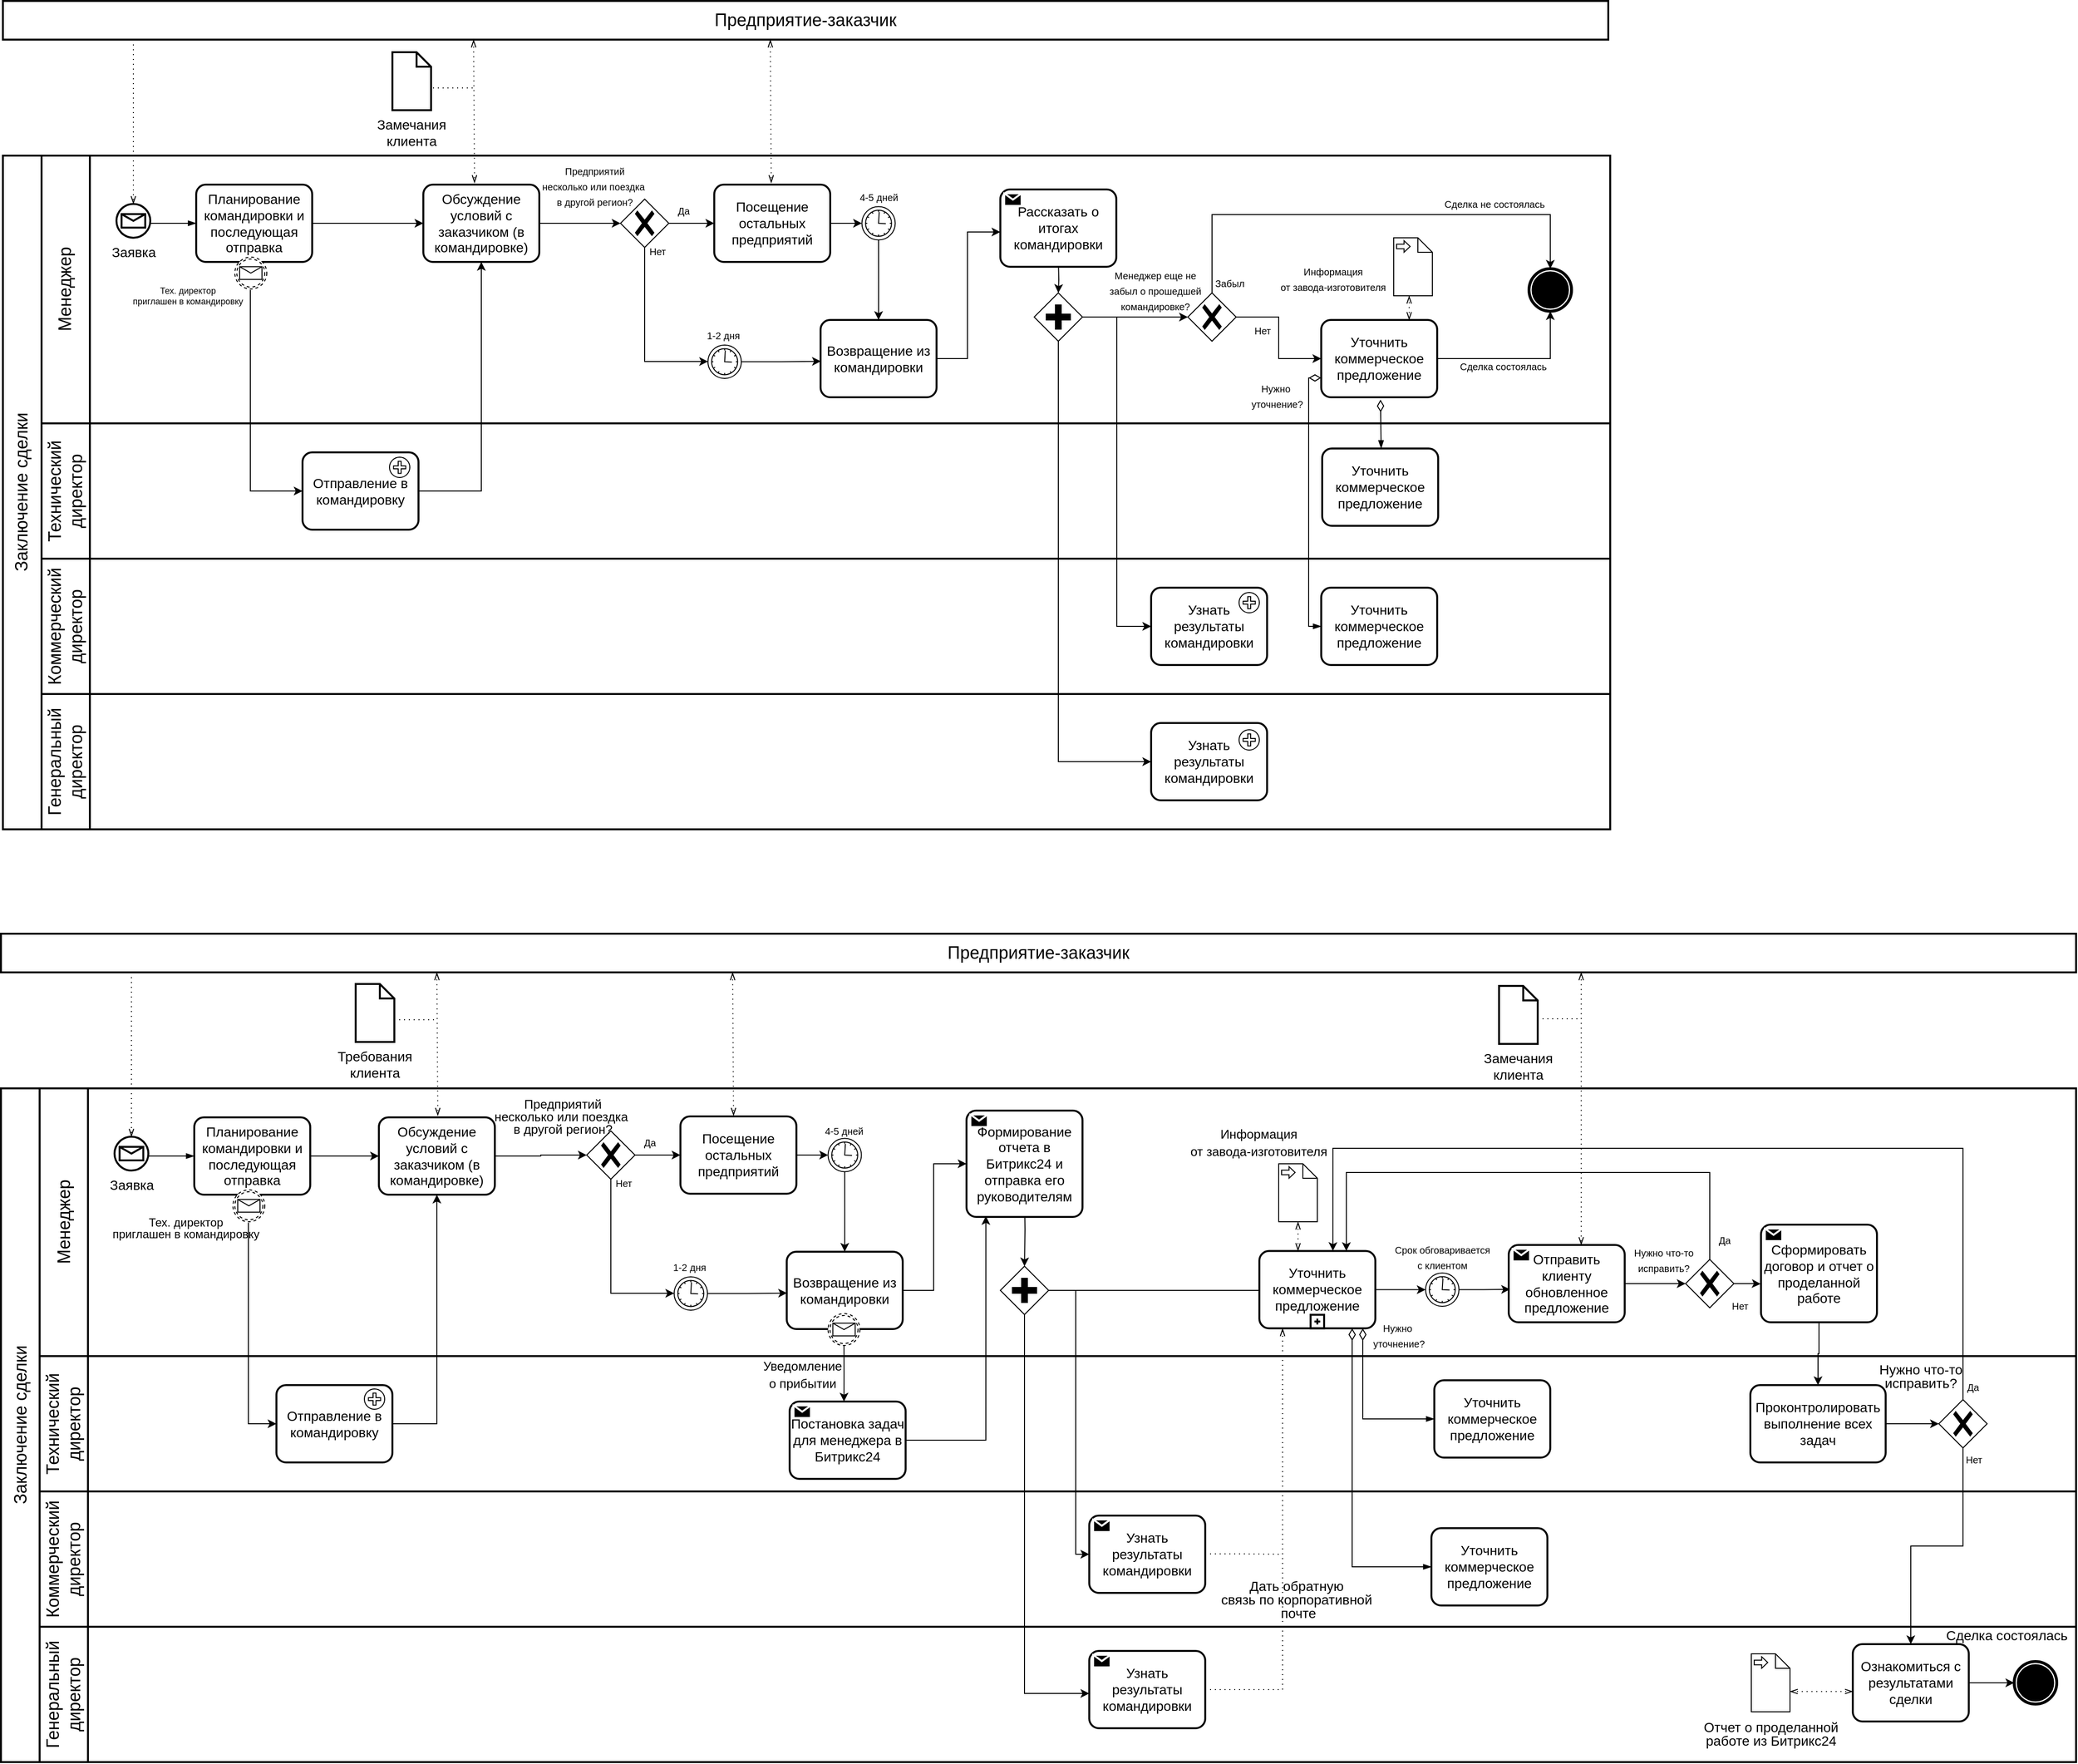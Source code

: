 <mxfile version="20.8.4" type="device"><diagram id="cQR0UTdvYQz8v7iPeW6F" name="Страница 1"><mxGraphModel dx="2805" dy="-25" grid="0" gridSize="10" guides="1" tooltips="1" connect="1" arrows="1" fold="1" page="0" pageScale="1" pageWidth="827" pageHeight="1169" math="0" shadow="0"><root><mxCell id="0"/><mxCell id="1" parent="0"/><mxCell id="2FAw8iGWMReEXqc2qgxf-109" value="&lt;font style=&quot;font-size: 18px;&quot;&gt;Заключение сделки&lt;/font&gt;" style="swimlane;html=1;startSize=40;fontStyle=0;collapsible=0;horizontal=0;swimlaneLine=1;swimlaneFillColor=#ffffff;strokeWidth=2;whiteSpace=wrap;" vertex="1" parent="1"><mxGeometry x="-79" y="1496" width="1663" height="697" as="geometry"/></mxCell><mxCell id="2FAw8iGWMReEXqc2qgxf-124" value="Технический директор" style="swimlane;html=1;startSize=50;fontStyle=0;collapsible=0;horizontal=0;swimlaneLine=1;swimlaneFillColor=#ffffff;strokeWidth=2;whiteSpace=wrap;glass=0;fontSize=18;fillColor=#FFFFFF;" vertex="1" parent="2FAw8iGWMReEXqc2qgxf-109"><mxGeometry x="40" y="277" width="1623" height="140" as="geometry"/></mxCell><mxCell id="2FAw8iGWMReEXqc2qgxf-126" value="Отправление в командировку" style="points=[[0.25,0,0],[0.5,0,0],[0.75,0,0],[1,0.25,0],[1,0.5,0],[1,0.75,0],[0.75,1,0],[0.5,1,0],[0.25,1,0],[0,0.75,0],[0,0.5,0],[0,0.25,0]];shape=mxgraph.bpmn.task;whiteSpace=wrap;rectStyle=rounded;size=10;html=1;taskMarker=abstract;glass=0;strokeWidth=2;fontSize=14;fillColor=#FFFFFF;" vertex="1" parent="2FAw8iGWMReEXqc2qgxf-124"><mxGeometry x="270" y="30" width="120" height="80" as="geometry"/></mxCell><mxCell id="2FAw8iGWMReEXqc2qgxf-208" value="Уточнить коммерческое предложение" style="points=[[0.25,0,0],[0.5,0,0],[0.75,0,0],[1,0.25,0],[1,0.5,0],[1,0.75,0],[0.75,1,0],[0.5,1,0],[0.25,1,0],[0,0.75,0],[0,0.5,0],[0,0.25,0]];shape=mxgraph.bpmn.task;whiteSpace=wrap;rectStyle=rounded;size=10;html=1;taskMarker=abstract;glass=0;strokeWidth=2;fontSize=14;fillColor=#FFFFFF;" vertex="1" parent="2FAw8iGWMReEXqc2qgxf-124"><mxGeometry x="1325" y="26" width="120" height="80" as="geometry"/></mxCell><mxCell id="2FAw8iGWMReEXqc2qgxf-233" value="" style="points=[[0.145,0.145,0],[0.5,0,0],[0.855,0.145,0],[1,0.5,0],[0.855,0.855,0],[0.5,1,0],[0.145,0.855,0],[0,0.5,0]];shape=mxgraph.bpmn.event;html=1;verticalLabelPosition=bottom;labelBackgroundColor=#ffffff;verticalAlign=top;align=center;perimeter=ellipsePerimeter;outlineConnect=0;aspect=fixed;outline=eventInt;symbol=parallelMultiple;fontSize=9;" vertex="1" parent="2FAw8iGWMReEXqc2qgxf-124"><mxGeometry x="360" y="35" width="21" height="21" as="geometry"/></mxCell><mxCell id="2FAw8iGWMReEXqc2qgxf-110" value="Менеджер" style="swimlane;html=1;startSize=50;fontStyle=0;collapsible=0;horizontal=0;swimlaneLine=1;swimlaneFillColor=#ffffff;strokeWidth=2;whiteSpace=wrap;glass=0;fontSize=18;fillColor=#FFFFFF;" vertex="1" parent="2FAw8iGWMReEXqc2qgxf-109"><mxGeometry x="40" width="1623" height="277" as="geometry"/></mxCell><mxCell id="2FAw8iGWMReEXqc2qgxf-111" value="" style="points=[[0.145,0.145,0],[0.5,0,0],[0.855,0.145,0],[1,0.5,0],[0.855,0.855,0],[0.5,1,0],[0.145,0.855,0],[0,0.5,0]];shape=mxgraph.bpmn.event;html=1;verticalLabelPosition=bottom;labelBackgroundColor=#ffffff;verticalAlign=top;align=center;perimeter=ellipsePerimeter;outlineConnect=0;aspect=fixed;outline=standard;symbol=message;glass=0;strokeWidth=2;fontSize=14;fillColor=#FFFFFF;" vertex="1" parent="2FAw8iGWMReEXqc2qgxf-110"><mxGeometry x="77.5" y="50" width="35" height="35" as="geometry"/></mxCell><mxCell id="2FAw8iGWMReEXqc2qgxf-112" value="Заявка" style="text;html=1;align=center;verticalAlign=middle;resizable=0;points=[];autosize=1;strokeColor=none;fillColor=none;fontSize=14;" vertex="1" parent="2FAw8iGWMReEXqc2qgxf-110"><mxGeometry x="60" y="85" width="70" height="30" as="geometry"/></mxCell><mxCell id="2FAw8iGWMReEXqc2qgxf-174" style="edgeStyle=orthogonalEdgeStyle;rounded=0;orthogonalLoop=1;jettySize=auto;html=1;fontSize=9;" edge="1" parent="2FAw8iGWMReEXqc2qgxf-110" source="2FAw8iGWMReEXqc2qgxf-113" target="2FAw8iGWMReEXqc2qgxf-167"><mxGeometry relative="1" as="geometry"/></mxCell><mxCell id="2FAw8iGWMReEXqc2qgxf-113" value="Планирование командировки и последующая отправка" style="points=[[0.25,0,0],[0.5,0,0],[0.75,0,0],[1,0.25,0],[1,0.5,0],[1,0.75,0],[0.75,1,0],[0.5,1,0],[0.25,1,0],[0,0.75,0],[0,0.5,0],[0,0.25,0]];shape=mxgraph.bpmn.task;whiteSpace=wrap;rectStyle=rounded;size=10;html=1;taskMarker=abstract;glass=0;strokeWidth=2;fontSize=14;fillColor=#FFFFFF;" vertex="1" parent="2FAw8iGWMReEXqc2qgxf-110"><mxGeometry x="160" y="30" width="120" height="80" as="geometry"/></mxCell><mxCell id="2FAw8iGWMReEXqc2qgxf-114" value="" style="edgeStyle=elbowEdgeStyle;fontSize=12;html=1;endArrow=blockThin;endFill=1;rounded=0;" edge="1" parent="2FAw8iGWMReEXqc2qgxf-110" source="2FAw8iGWMReEXqc2qgxf-111"><mxGeometry width="160" relative="1" as="geometry"><mxPoint x="120" y="70" as="sourcePoint"/><mxPoint x="160" y="70" as="targetPoint"/><Array as="points"><mxPoint x="150" y="70"/></Array></mxGeometry></mxCell><mxCell id="2FAw8iGWMReEXqc2qgxf-184" style="edgeStyle=orthogonalEdgeStyle;rounded=0;orthogonalLoop=1;jettySize=auto;html=1;fontSize=9;" edge="1" parent="2FAw8iGWMReEXqc2qgxf-110" source="2FAw8iGWMReEXqc2qgxf-167" target="2FAw8iGWMReEXqc2qgxf-183"><mxGeometry relative="1" as="geometry"/></mxCell><mxCell id="2FAw8iGWMReEXqc2qgxf-167" value="Обсуждение условий с заказчиком (в командировке)" style="points=[[0.25,0,0],[0.5,0,0],[0.75,0,0],[1,0.25,0],[1,0.5,0],[1,0.75,0],[0.75,1,0],[0.5,1,0],[0.25,1,0],[0,0.75,0],[0,0.5,0],[0,0.25,0]];shape=mxgraph.bpmn.task;whiteSpace=wrap;rectStyle=rounded;size=10;html=1;taskMarker=abstract;glass=0;strokeWidth=2;fontSize=14;fillColor=#FFFFFF;" vertex="1" parent="2FAw8iGWMReEXqc2qgxf-110"><mxGeometry x="395" y="30" width="120" height="80" as="geometry"/></mxCell><mxCell id="2FAw8iGWMReEXqc2qgxf-173" value="" style="points=[[0.145,0.145,0],[0.5,0,0],[0.855,0.145,0],[1,0.5,0],[0.855,0.855,0],[0.5,1,0],[0.145,0.855,0],[0,0.5,0]];shape=mxgraph.bpmn.event;html=1;verticalLabelPosition=bottom;labelBackgroundColor=#ffffff;verticalAlign=top;align=center;perimeter=ellipsePerimeter;outlineConnect=0;aspect=fixed;outline=boundNonint;symbol=message;fontSize=9;" vertex="1" parent="2FAw8iGWMReEXqc2qgxf-110"><mxGeometry x="200" y="105" width="33" height="33" as="geometry"/></mxCell><mxCell id="2FAw8iGWMReEXqc2qgxf-197" style="edgeStyle=orthogonalEdgeStyle;rounded=0;orthogonalLoop=1;jettySize=auto;html=1;fontSize=9;" edge="1" parent="2FAw8iGWMReEXqc2qgxf-110" source="2FAw8iGWMReEXqc2qgxf-175"><mxGeometry relative="1" as="geometry"><mxPoint x="992" y="79.029" as="targetPoint"/><Array as="points"><mxPoint x="958" y="210"/><mxPoint x="958" y="79"/></Array></mxGeometry></mxCell><mxCell id="2FAw8iGWMReEXqc2qgxf-175" value="Возвращение из командировки" style="points=[[0.25,0,0],[0.5,0,0],[0.75,0,0],[1,0.25,0],[1,0.5,0],[1,0.75,0],[0.75,1,0],[0.5,1,0],[0.25,1,0],[0,0.75,0],[0,0.5,0],[0,0.25,0]];shape=mxgraph.bpmn.task;whiteSpace=wrap;rectStyle=rounded;size=10;html=1;taskMarker=abstract;glass=0;strokeWidth=2;fontSize=14;fillColor=#FFFFFF;" vertex="1" parent="2FAw8iGWMReEXqc2qgxf-110"><mxGeometry x="806" y="170" width="120" height="80" as="geometry"/></mxCell><mxCell id="2FAw8iGWMReEXqc2qgxf-178" style="edgeStyle=orthogonalEdgeStyle;rounded=0;orthogonalLoop=1;jettySize=auto;html=1;entryX=0.002;entryY=0.535;entryDx=0;entryDy=0;entryPerimeter=0;fontSize=9;" edge="1" parent="2FAw8iGWMReEXqc2qgxf-110" source="2FAw8iGWMReEXqc2qgxf-176" target="2FAw8iGWMReEXqc2qgxf-175"><mxGeometry relative="1" as="geometry"/></mxCell><mxCell id="2FAw8iGWMReEXqc2qgxf-176" value="" style="points=[[0.145,0.145,0],[0.5,0,0],[0.855,0.145,0],[1,0.5,0],[0.855,0.855,0],[0.5,1,0],[0.145,0.855,0],[0,0.5,0]];shape=mxgraph.bpmn.event;html=1;verticalLabelPosition=bottom;labelBackgroundColor=#ffffff;verticalAlign=top;align=center;perimeter=ellipsePerimeter;outlineConnect=0;aspect=fixed;outline=standard;symbol=timer;fontSize=9;" vertex="1" parent="2FAw8iGWMReEXqc2qgxf-110"><mxGeometry x="689.5" y="196" width="34.5" height="34.5" as="geometry"/></mxCell><mxCell id="2FAw8iGWMReEXqc2qgxf-179" value="&lt;p style=&quot;line-height: 60%;&quot;&gt;&lt;font size=&quot;1&quot;&gt;1-2 дня&lt;/font&gt;&lt;/p&gt;" style="text;html=1;align=center;verticalAlign=middle;resizable=0;points=[];autosize=1;strokeColor=none;fillColor=none;fontSize=14;" vertex="1" parent="2FAw8iGWMReEXqc2qgxf-110"><mxGeometry x="679" y="161" width="52" height="50" as="geometry"/></mxCell><mxCell id="2FAw8iGWMReEXqc2qgxf-166" value="&lt;p style=&quot;line-height: 60%;&quot;&gt;&lt;font style=&quot;font-size: 9px;&quot;&gt;Тех. директор &lt;br&gt;приглашен в командировку&lt;/font&gt;&lt;/p&gt;" style="text;html=1;align=center;verticalAlign=middle;resizable=0;points=[];autosize=1;strokeColor=none;fillColor=none;fontSize=14;" vertex="1" parent="2FAw8iGWMReEXqc2qgxf-110"><mxGeometry x="85" y="113" width="132" height="61" as="geometry"/></mxCell><mxCell id="2FAw8iGWMReEXqc2qgxf-186" style="edgeStyle=orthogonalEdgeStyle;rounded=0;orthogonalLoop=1;jettySize=auto;html=1;fontSize=9;" edge="1" parent="2FAw8iGWMReEXqc2qgxf-110" source="2FAw8iGWMReEXqc2qgxf-183" target="2FAw8iGWMReEXqc2qgxf-176"><mxGeometry relative="1" as="geometry"><Array as="points"><mxPoint x="624" y="213"/></Array></mxGeometry></mxCell><mxCell id="2FAw8iGWMReEXqc2qgxf-189" style="edgeStyle=orthogonalEdgeStyle;rounded=0;orthogonalLoop=1;jettySize=auto;html=1;entryX=0;entryY=0.5;entryDx=0;entryDy=0;entryPerimeter=0;fontSize=9;" edge="1" parent="2FAw8iGWMReEXqc2qgxf-110" source="2FAw8iGWMReEXqc2qgxf-183" target="2FAw8iGWMReEXqc2qgxf-188"><mxGeometry relative="1" as="geometry"/></mxCell><mxCell id="2FAw8iGWMReEXqc2qgxf-183" value="" style="points=[[0.25,0.25,0],[0.5,0,0],[0.75,0.25,0],[1,0.5,0],[0.75,0.75,0],[0.5,1,0],[0.25,0.75,0],[0,0.5,0]];shape=mxgraph.bpmn.gateway2;html=1;verticalLabelPosition=bottom;labelBackgroundColor=#ffffff;verticalAlign=top;align=center;perimeter=rhombusPerimeter;outlineConnect=0;outline=none;symbol=none;gwType=exclusive;fontSize=9;" vertex="1" parent="2FAw8iGWMReEXqc2qgxf-110"><mxGeometry x="599" y="45" width="50" height="50" as="geometry"/></mxCell><mxCell id="2FAw8iGWMReEXqc2qgxf-185" value="&lt;p style=&quot;line-height: 0%;&quot;&gt;&lt;font size=&quot;1&quot;&gt;Предприятий&lt;/font&gt;&lt;/p&gt;&lt;p style=&quot;line-height: 0%;&quot;&gt;&lt;font size=&quot;1&quot;&gt;несколько или поездка&amp;nbsp;&lt;/font&gt;&lt;/p&gt;&lt;p style=&quot;line-height: 0%;&quot;&gt;&lt;font size=&quot;1&quot;&gt;в другой регион?&lt;/font&gt;&lt;/p&gt;" style="text;html=1;align=center;verticalAlign=middle;resizable=0;points=[];autosize=1;strokeColor=none;fillColor=none;fontSize=14;" vertex="1" parent="2FAw8iGWMReEXqc2qgxf-110"><mxGeometry x="508" y="-6" width="127" height="74" as="geometry"/></mxCell><mxCell id="2FAw8iGWMReEXqc2qgxf-187" value="&lt;p style=&quot;line-height: 0%;&quot;&gt;&lt;font size=&quot;1&quot;&gt;Нет&lt;/font&gt;&lt;/p&gt;" style="text;html=1;align=center;verticalAlign=middle;resizable=0;points=[];autosize=1;strokeColor=none;fillColor=none;fontSize=14;" vertex="1" parent="2FAw8iGWMReEXqc2qgxf-110"><mxGeometry x="619" y="77" width="35" height="42" as="geometry"/></mxCell><mxCell id="2FAw8iGWMReEXqc2qgxf-193" style="edgeStyle=orthogonalEdgeStyle;rounded=0;orthogonalLoop=1;jettySize=auto;html=1;fontSize=9;" edge="1" parent="2FAw8iGWMReEXqc2qgxf-110" source="2FAw8iGWMReEXqc2qgxf-188" target="2FAw8iGWMReEXqc2qgxf-192"><mxGeometry relative="1" as="geometry"/></mxCell><mxCell id="2FAw8iGWMReEXqc2qgxf-188" value="Посещение остальных предприятий" style="points=[[0.25,0,0],[0.5,0,0],[0.75,0,0],[1,0.25,0],[1,0.5,0],[1,0.75,0],[0.75,1,0],[0.5,1,0],[0.25,1,0],[0,0.75,0],[0,0.5,0],[0,0.25,0]];shape=mxgraph.bpmn.task;whiteSpace=wrap;rectStyle=rounded;size=10;html=1;taskMarker=abstract;glass=0;strokeWidth=2;fontSize=14;fillColor=#FFFFFF;" vertex="1" parent="2FAw8iGWMReEXqc2qgxf-110"><mxGeometry x="696" y="30" width="120" height="80" as="geometry"/></mxCell><mxCell id="2FAw8iGWMReEXqc2qgxf-190" value="&lt;p style=&quot;line-height: 0%;&quot;&gt;&lt;font size=&quot;1&quot;&gt;Да&lt;/font&gt;&lt;/p&gt;" style="text;html=1;align=center;verticalAlign=middle;resizable=0;points=[];autosize=1;strokeColor=none;fillColor=none;fontSize=14;" vertex="1" parent="2FAw8iGWMReEXqc2qgxf-110"><mxGeometry x="649" y="35" width="30" height="42" as="geometry"/></mxCell><mxCell id="2FAw8iGWMReEXqc2qgxf-194" style="edgeStyle=orthogonalEdgeStyle;rounded=0;orthogonalLoop=1;jettySize=auto;html=1;entryX=0.5;entryY=0;entryDx=0;entryDy=0;entryPerimeter=0;fontSize=9;" edge="1" parent="2FAw8iGWMReEXqc2qgxf-110" source="2FAw8iGWMReEXqc2qgxf-192" target="2FAw8iGWMReEXqc2qgxf-175"><mxGeometry relative="1" as="geometry"/></mxCell><mxCell id="2FAw8iGWMReEXqc2qgxf-192" value="" style="points=[[0.145,0.145,0],[0.5,0,0],[0.855,0.145,0],[1,0.5,0],[0.855,0.855,0],[0.5,1,0],[0.145,0.855,0],[0,0.5,0]];shape=mxgraph.bpmn.event;html=1;verticalLabelPosition=bottom;labelBackgroundColor=#ffffff;verticalAlign=top;align=center;perimeter=ellipsePerimeter;outlineConnect=0;aspect=fixed;outline=standard;symbol=timer;fontSize=9;" vertex="1" parent="2FAw8iGWMReEXqc2qgxf-110"><mxGeometry x="848.75" y="52.75" width="34.5" height="34.5" as="geometry"/></mxCell><mxCell id="2FAw8iGWMReEXqc2qgxf-195" value="&lt;p style=&quot;line-height: 60%;&quot;&gt;&lt;font size=&quot;1&quot;&gt;4-5 дней&lt;/font&gt;&lt;/p&gt;" style="text;html=1;align=center;verticalAlign=middle;resizable=0;points=[];autosize=1;strokeColor=none;fillColor=none;fontSize=14;" vertex="1" parent="2FAw8iGWMReEXqc2qgxf-110"><mxGeometry x="837" y="18" width="58" height="50" as="geometry"/></mxCell><mxCell id="2FAw8iGWMReEXqc2qgxf-199" style="edgeStyle=orthogonalEdgeStyle;rounded=0;orthogonalLoop=1;jettySize=auto;html=1;fontSize=9;" edge="1" parent="2FAw8iGWMReEXqc2qgxf-110" target="2FAw8iGWMReEXqc2qgxf-198"><mxGeometry relative="1" as="geometry"><mxPoint x="1052" y="107.5" as="sourcePoint"/></mxGeometry></mxCell><mxCell id="2FAw8iGWMReEXqc2qgxf-220" style="edgeStyle=orthogonalEdgeStyle;rounded=0;orthogonalLoop=1;jettySize=auto;html=1;entryX=0;entryY=0.5;entryDx=0;entryDy=0;entryPerimeter=0;fontSize=9;" edge="1" parent="2FAw8iGWMReEXqc2qgxf-110" source="2FAw8iGWMReEXqc2qgxf-198" target="2FAw8iGWMReEXqc2qgxf-219"><mxGeometry relative="1" as="geometry"/></mxCell><mxCell id="2FAw8iGWMReEXqc2qgxf-198" value="" style="points=[[0.25,0.25,0],[0.5,0,0],[0.75,0.25,0],[1,0.5,0],[0.75,0.75,0],[0.5,1,0],[0.25,0.75,0],[0,0.5,0]];shape=mxgraph.bpmn.gateway2;html=1;verticalLabelPosition=bottom;labelBackgroundColor=#ffffff;verticalAlign=top;align=center;perimeter=rhombusPerimeter;outlineConnect=0;outline=none;symbol=none;gwType=parallel;fontSize=9;" vertex="1" parent="2FAw8iGWMReEXqc2qgxf-110"><mxGeometry x="1027" y="142" width="50" height="50" as="geometry"/></mxCell><mxCell id="2FAw8iGWMReEXqc2qgxf-230" style="edgeStyle=orthogonalEdgeStyle;rounded=0;orthogonalLoop=1;jettySize=auto;html=1;entryX=0.5;entryY=1;entryDx=0;entryDy=0;entryPerimeter=0;fontSize=9;" edge="1" parent="2FAw8iGWMReEXqc2qgxf-110" source="2FAw8iGWMReEXqc2qgxf-206" target="2FAw8iGWMReEXqc2qgxf-225"><mxGeometry relative="1" as="geometry"/></mxCell><mxCell id="2FAw8iGWMReEXqc2qgxf-206" value="Уточнить коммерческое предложение" style="points=[[0.25,0,0],[0.5,0,0],[0.75,0,0],[1,0.25,0],[1,0.5,0],[1,0.75,0],[0.75,1,0],[0.5,1,0],[0.25,1,0],[0,0.75,0],[0,0.5,0],[0,0.25,0]];shape=mxgraph.bpmn.task;whiteSpace=wrap;rectStyle=rounded;size=10;html=1;taskMarker=abstract;glass=0;strokeWidth=2;fontSize=14;fillColor=#FFFFFF;" vertex="1" parent="2FAw8iGWMReEXqc2qgxf-110"><mxGeometry x="1324" y="170" width="120" height="80" as="geometry"/></mxCell><mxCell id="2FAw8iGWMReEXqc2qgxf-214" value="&lt;p style=&quot;line-height: 0%;&quot;&gt;&lt;font size=&quot;1&quot;&gt;Нужно&amp;nbsp;&lt;/font&gt;&lt;/p&gt;&lt;p style=&quot;line-height: 0%;&quot;&gt;&lt;font size=&quot;1&quot;&gt;уточнение?&lt;/font&gt;&lt;/p&gt;" style="text;html=1;align=center;verticalAlign=middle;resizable=0;points=[];autosize=1;strokeColor=none;fillColor=none;fontSize=14;" vertex="1" parent="2FAw8iGWMReEXqc2qgxf-110"><mxGeometry x="1242" y="219" width="71" height="58" as="geometry"/></mxCell><mxCell id="2FAw8iGWMReEXqc2qgxf-215" value="" style="shape=mxgraph.bpmn.data;labelPosition=center;verticalLabelPosition=bottom;align=center;verticalAlign=top;whiteSpace=wrap;size=15;html=1;bpmnTransferType=input;fontSize=9;" vertex="1" parent="2FAw8iGWMReEXqc2qgxf-110"><mxGeometry x="1399" y="85" width="40" height="60" as="geometry"/></mxCell><mxCell id="2FAw8iGWMReEXqc2qgxf-217" value="" style="edgeStyle=elbowEdgeStyle;fontSize=12;html=1;endFill=0;startFill=0;endSize=6;startSize=6;dashed=1;dashPattern=1 4;endArrow=openThin;startArrow=openThin;rounded=0;" edge="1" parent="2FAw8iGWMReEXqc2qgxf-110" source="2FAw8iGWMReEXqc2qgxf-215" target="2FAw8iGWMReEXqc2qgxf-206"><mxGeometry x="-0.333" y="-10" width="160" relative="1" as="geometry"><mxPoint x="1418" y="153" as="sourcePoint"/><mxPoint x="1389.48" y="234.32" as="targetPoint"/><Array as="points"><mxPoint x="1415" y="147"/><mxPoint x="1379.48" y="194.32"/></Array><mxPoint as="offset"/></mxGeometry></mxCell><mxCell id="2FAw8iGWMReEXqc2qgxf-218" value="&lt;p style=&quot;line-height: 0%;&quot;&gt;&lt;font size=&quot;1&quot;&gt;Информация&lt;/font&gt;&lt;/p&gt;&lt;p style=&quot;line-height: 0%;&quot;&gt;&lt;font size=&quot;1&quot;&gt;от завода-изготовителя&lt;/font&gt;&lt;/p&gt;" style="text;html=1;align=center;verticalAlign=middle;resizable=0;points=[];autosize=1;strokeColor=none;fillColor=none;fontSize=14;" vertex="1" parent="2FAw8iGWMReEXqc2qgxf-110"><mxGeometry x="1272" y="98" width="127" height="58" as="geometry"/></mxCell><mxCell id="2FAw8iGWMReEXqc2qgxf-221" style="edgeStyle=orthogonalEdgeStyle;rounded=0;orthogonalLoop=1;jettySize=auto;html=1;entryX=0;entryY=0.5;entryDx=0;entryDy=0;entryPerimeter=0;fontSize=9;" edge="1" parent="2FAw8iGWMReEXqc2qgxf-110" source="2FAw8iGWMReEXqc2qgxf-219" target="2FAw8iGWMReEXqc2qgxf-206"><mxGeometry relative="1" as="geometry"/></mxCell><mxCell id="2FAw8iGWMReEXqc2qgxf-226" style="edgeStyle=orthogonalEdgeStyle;rounded=0;orthogonalLoop=1;jettySize=auto;html=1;entryX=0.5;entryY=0;entryDx=0;entryDy=0;entryPerimeter=0;fontSize=9;" edge="1" parent="2FAw8iGWMReEXqc2qgxf-110" source="2FAw8iGWMReEXqc2qgxf-219" target="2FAw8iGWMReEXqc2qgxf-225"><mxGeometry relative="1" as="geometry"><Array as="points"><mxPoint x="1211" y="61"/><mxPoint x="1561" y="61"/></Array></mxGeometry></mxCell><mxCell id="2FAw8iGWMReEXqc2qgxf-219" value="" style="points=[[0.25,0.25,0],[0.5,0,0],[0.75,0.25,0],[1,0.5,0],[0.75,0.75,0],[0.5,1,0],[0.25,0.75,0],[0,0.5,0]];shape=mxgraph.bpmn.gateway2;html=1;verticalLabelPosition=bottom;labelBackgroundColor=#ffffff;verticalAlign=top;align=center;perimeter=rhombusPerimeter;outlineConnect=0;outline=none;symbol=none;gwType=exclusive;fontSize=9;" vertex="1" parent="2FAw8iGWMReEXqc2qgxf-110"><mxGeometry x="1186" y="142" width="50" height="50" as="geometry"/></mxCell><mxCell id="2FAw8iGWMReEXqc2qgxf-225" value="" style="points=[[0.145,0.145,0],[0.5,0,0],[0.855,0.145,0],[1,0.5,0],[0.855,0.855,0],[0.5,1,0],[0.145,0.855,0],[0,0.5,0]];shape=mxgraph.bpmn.event;html=1;verticalLabelPosition=bottom;labelBackgroundColor=#ffffff;verticalAlign=top;align=center;perimeter=ellipsePerimeter;outlineConnect=0;aspect=fixed;outline=end;symbol=terminate;fontSize=9;" vertex="1" parent="2FAw8iGWMReEXqc2qgxf-110"><mxGeometry x="1539" y="117" width="44" height="44" as="geometry"/></mxCell><mxCell id="2FAw8iGWMReEXqc2qgxf-227" value="&lt;p style=&quot;line-height: 0%;&quot;&gt;&lt;font size=&quot;1&quot;&gt;Менеджер еще не&lt;/font&gt;&lt;/p&gt;&lt;p style=&quot;line-height: 0%;&quot;&gt;&lt;font size=&quot;1&quot;&gt;забыл о прошедшей&lt;/font&gt;&lt;/p&gt;&lt;p style=&quot;line-height: 0%;&quot;&gt;&lt;font size=&quot;1&quot;&gt;командировке?&lt;/font&gt;&lt;/p&gt;" style="text;html=1;align=center;verticalAlign=middle;resizable=0;points=[];autosize=1;strokeColor=none;fillColor=none;fontSize=14;" vertex="1" parent="2FAw8iGWMReEXqc2qgxf-110"><mxGeometry x="1095" y="101.5" width="113" height="74" as="geometry"/></mxCell><mxCell id="2FAw8iGWMReEXqc2qgxf-228" value="&lt;p style=&quot;line-height: 0%;&quot;&gt;&lt;font size=&quot;1&quot;&gt;Нет&lt;/font&gt;&lt;/p&gt;" style="text;html=1;align=center;verticalAlign=middle;resizable=0;points=[];autosize=1;strokeColor=none;fillColor=none;fontSize=14;" vertex="1" parent="2FAw8iGWMReEXqc2qgxf-110"><mxGeometry x="1245" y="159" width="35" height="42" as="geometry"/></mxCell><mxCell id="2FAw8iGWMReEXqc2qgxf-229" value="&lt;p style=&quot;line-height: 0%;&quot;&gt;&lt;font size=&quot;1&quot;&gt;Забыл&lt;/font&gt;&lt;/p&gt;" style="text;html=1;align=center;verticalAlign=middle;resizable=0;points=[];autosize=1;strokeColor=none;fillColor=none;fontSize=14;" vertex="1" parent="2FAw8iGWMReEXqc2qgxf-110"><mxGeometry x="1205" y="110" width="48" height="42" as="geometry"/></mxCell><mxCell id="2FAw8iGWMReEXqc2qgxf-231" value="&lt;p style=&quot;line-height: 0%;&quot;&gt;&lt;font size=&quot;1&quot;&gt;Сделка состоялась&lt;/font&gt;&lt;/p&gt;" style="text;html=1;align=center;verticalAlign=middle;resizable=0;points=[];autosize=1;strokeColor=none;fillColor=none;fontSize=14;" vertex="1" parent="2FAw8iGWMReEXqc2qgxf-110"><mxGeometry x="1458" y="196" width="108" height="42" as="geometry"/></mxCell><mxCell id="2FAw8iGWMReEXqc2qgxf-232" value="&lt;p style=&quot;line-height: 0%;&quot;&gt;&lt;font size=&quot;1&quot;&gt;Сделка не состоялась&lt;/font&gt;&lt;/p&gt;" style="text;html=1;align=center;verticalAlign=middle;resizable=0;points=[];autosize=1;strokeColor=none;fillColor=none;fontSize=14;" vertex="1" parent="2FAw8iGWMReEXqc2qgxf-110"><mxGeometry x="1442" y="27.5" width="122" height="42" as="geometry"/></mxCell><mxCell id="2FAw8iGWMReEXqc2qgxf-236" value="&lt;font style=&quot;font-size: 14px;&quot;&gt;Рассказать о итогах командировки&lt;/font&gt;" style="points=[[0.25,0,0],[0.5,0,0],[0.75,0,0],[1,0.25,0],[1,0.5,0],[1,0.75,0],[0.75,1,0],[0.5,1,0],[0.25,1,0],[0,0.75,0],[0,0.5,0],[0,0.25,0]];shape=mxgraph.bpmn.task;whiteSpace=wrap;rectStyle=rounded;size=10;html=1;taskMarker=send;fontSize=9;strokeWidth=2;" vertex="1" parent="2FAw8iGWMReEXqc2qgxf-110"><mxGeometry x="992" y="35" width="120" height="80" as="geometry"/></mxCell><mxCell id="2FAw8iGWMReEXqc2qgxf-130" value="Коммерческий директор" style="swimlane;html=1;startSize=50;fontStyle=0;collapsible=0;horizontal=0;swimlaneLine=1;swimlaneFillColor=#ffffff;strokeWidth=2;whiteSpace=wrap;glass=0;fontSize=18;fillColor=#FFFFFF;" vertex="1" parent="2FAw8iGWMReEXqc2qgxf-109"><mxGeometry x="40" y="417" width="1623" height="140" as="geometry"/></mxCell><mxCell id="2FAw8iGWMReEXqc2qgxf-200" value="Узнать результаты командировки" style="points=[[0.25,0,0],[0.5,0,0],[0.75,0,0],[1,0.25,0],[1,0.5,0],[1,0.75,0],[0.75,1,0],[0.5,1,0],[0.25,1,0],[0,0.75,0],[0,0.5,0],[0,0.25,0]];shape=mxgraph.bpmn.task;whiteSpace=wrap;rectStyle=rounded;size=10;html=1;taskMarker=abstract;glass=0;strokeWidth=2;fontSize=14;fillColor=#FFFFFF;" vertex="1" parent="2FAw8iGWMReEXqc2qgxf-130"><mxGeometry x="1148" y="30" width="120" height="80" as="geometry"/></mxCell><mxCell id="2FAw8iGWMReEXqc2qgxf-202" style="edgeStyle=orthogonalEdgeStyle;rounded=0;orthogonalLoop=1;jettySize=auto;html=1;exitX=0.5;exitY=1;exitDx=0;exitDy=0;exitPerimeter=0;fontSize=9;" edge="1" parent="2FAw8iGWMReEXqc2qgxf-130" source="2FAw8iGWMReEXqc2qgxf-200" target="2FAw8iGWMReEXqc2qgxf-200"><mxGeometry relative="1" as="geometry"/></mxCell><mxCell id="2FAw8iGWMReEXqc2qgxf-209" value="Уточнить коммерческое предложение" style="points=[[0.25,0,0],[0.5,0,0],[0.75,0,0],[1,0.25,0],[1,0.5,0],[1,0.75,0],[0.75,1,0],[0.5,1,0],[0.25,1,0],[0,0.75,0],[0,0.5,0],[0,0.25,0]];shape=mxgraph.bpmn.task;whiteSpace=wrap;rectStyle=rounded;size=10;html=1;taskMarker=abstract;glass=0;strokeWidth=2;fontSize=14;fillColor=#FFFFFF;" vertex="1" parent="2FAw8iGWMReEXqc2qgxf-130"><mxGeometry x="1324" y="30" width="120" height="80" as="geometry"/></mxCell><mxCell id="2FAw8iGWMReEXqc2qgxf-234" value="" style="points=[[0.145,0.145,0],[0.5,0,0],[0.855,0.145,0],[1,0.5,0],[0.855,0.855,0],[0.5,1,0],[0.145,0.855,0],[0,0.5,0]];shape=mxgraph.bpmn.event;html=1;verticalLabelPosition=bottom;labelBackgroundColor=#ffffff;verticalAlign=top;align=center;perimeter=ellipsePerimeter;outlineConnect=0;aspect=fixed;outline=eventInt;symbol=parallelMultiple;fontSize=9;" vertex="1" parent="2FAw8iGWMReEXqc2qgxf-130"><mxGeometry x="1239" y="35" width="21" height="21" as="geometry"/></mxCell><mxCell id="2FAw8iGWMReEXqc2qgxf-135" value="Генеральный директор" style="swimlane;html=1;startSize=50;fontStyle=0;collapsible=0;horizontal=0;swimlaneLine=1;swimlaneFillColor=#ffffff;strokeWidth=2;whiteSpace=wrap;glass=0;fontSize=18;fillColor=#FFFFFF;" vertex="1" parent="2FAw8iGWMReEXqc2qgxf-109"><mxGeometry x="40" y="557" width="1623" height="140" as="geometry"/></mxCell><mxCell id="2FAw8iGWMReEXqc2qgxf-203" value="Узнать результаты командировки" style="points=[[0.25,0,0],[0.5,0,0],[0.75,0,0],[1,0.25,0],[1,0.5,0],[1,0.75,0],[0.75,1,0],[0.5,1,0],[0.25,1,0],[0,0.75,0],[0,0.5,0],[0,0.25,0]];shape=mxgraph.bpmn.task;whiteSpace=wrap;rectStyle=rounded;size=10;html=1;taskMarker=abstract;glass=0;strokeWidth=2;fontSize=14;fillColor=#FFFFFF;" vertex="1" parent="2FAw8iGWMReEXqc2qgxf-135"><mxGeometry x="1148" y="30" width="120" height="80" as="geometry"/></mxCell><mxCell id="2FAw8iGWMReEXqc2qgxf-235" value="" style="points=[[0.145,0.145,0],[0.5,0,0],[0.855,0.145,0],[1,0.5,0],[0.855,0.855,0],[0.5,1,0],[0.145,0.855,0],[0,0.5,0]];shape=mxgraph.bpmn.event;html=1;verticalLabelPosition=bottom;labelBackgroundColor=#ffffff;verticalAlign=top;align=center;perimeter=ellipsePerimeter;outlineConnect=0;aspect=fixed;outline=eventInt;symbol=parallelMultiple;fontSize=9;" vertex="1" parent="2FAw8iGWMReEXqc2qgxf-135"><mxGeometry x="1239" y="37" width="21" height="21" as="geometry"/></mxCell><mxCell id="2FAw8iGWMReEXqc2qgxf-165" style="edgeStyle=orthogonalEdgeStyle;rounded=0;orthogonalLoop=1;jettySize=auto;html=1;entryX=0;entryY=0.5;entryDx=0;entryDy=0;entryPerimeter=0;" edge="1" parent="2FAw8iGWMReEXqc2qgxf-109" target="2FAw8iGWMReEXqc2qgxf-126"><mxGeometry relative="1" as="geometry"><mxPoint x="256" y="139" as="sourcePoint"/><Array as="points"><mxPoint x="256" y="347"/></Array></mxGeometry></mxCell><mxCell id="2FAw8iGWMReEXqc2qgxf-168" style="edgeStyle=orthogonalEdgeStyle;rounded=0;orthogonalLoop=1;jettySize=auto;html=1;fontSize=9;" edge="1" parent="2FAw8iGWMReEXqc2qgxf-109" source="2FAw8iGWMReEXqc2qgxf-126" target="2FAw8iGWMReEXqc2qgxf-167"><mxGeometry relative="1" as="geometry"/></mxCell><mxCell id="2FAw8iGWMReEXqc2qgxf-204" style="edgeStyle=orthogonalEdgeStyle;rounded=0;orthogonalLoop=1;jettySize=auto;html=1;entryX=0;entryY=0.5;entryDx=0;entryDy=0;entryPerimeter=0;fontSize=9;" edge="1" parent="2FAw8iGWMReEXqc2qgxf-109" source="2FAw8iGWMReEXqc2qgxf-198" target="2FAw8iGWMReEXqc2qgxf-203"><mxGeometry relative="1" as="geometry"><Array as="points"><mxPoint x="1092" y="627"/></Array></mxGeometry></mxCell><mxCell id="2FAw8iGWMReEXqc2qgxf-205" style="edgeStyle=orthogonalEdgeStyle;rounded=0;orthogonalLoop=1;jettySize=auto;html=1;entryX=0;entryY=0.5;entryDx=0;entryDy=0;entryPerimeter=0;fontSize=9;" edge="1" parent="2FAw8iGWMReEXqc2qgxf-109" source="2FAw8iGWMReEXqc2qgxf-198" target="2FAw8iGWMReEXqc2qgxf-200"><mxGeometry relative="1" as="geometry"/></mxCell><mxCell id="2FAw8iGWMReEXqc2qgxf-210" value="" style="edgeStyle=elbowEdgeStyle;fontSize=12;html=1;endArrow=blockThin;endFill=1;startArrow=diamondThin;startFill=0;endSize=6;startSize=10;rounded=0;exitX=0.511;exitY=1.032;exitDx=0;exitDy=0;exitPerimeter=0;" edge="1" parent="2FAw8iGWMReEXqc2qgxf-109" source="2FAw8iGWMReEXqc2qgxf-206" target="2FAw8iGWMReEXqc2qgxf-208"><mxGeometry width="160" relative="1" as="geometry"><mxPoint x="1388" y="225" as="sourcePoint"/><mxPoint x="1414" y="289" as="targetPoint"/><Array as="points"><mxPoint x="1426" y="290"/><mxPoint x="1421" y="207"/><mxPoint x="1420" y="257"/><mxPoint x="1328" y="273"/></Array></mxGeometry></mxCell><mxCell id="2FAw8iGWMReEXqc2qgxf-213" value="" style="edgeStyle=elbowEdgeStyle;fontSize=12;html=1;endArrow=blockThin;endFill=1;startArrow=diamondThin;startFill=0;endSize=6;startSize=10;rounded=0;exitX=0;exitY=0.75;exitDx=0;exitDy=0;exitPerimeter=0;" edge="1" parent="2FAw8iGWMReEXqc2qgxf-109" source="2FAw8iGWMReEXqc2qgxf-206" target="2FAw8iGWMReEXqc2qgxf-209"><mxGeometry width="160" relative="1" as="geometry"><mxPoint x="1504.32" y="196.0" as="sourcePoint"/><mxPoint x="1504.0" y="289.44" as="targetPoint"/><Array as="points"><mxPoint x="1351" y="330"/><mxPoint x="1499" y="193.44"/><mxPoint x="1498" y="243.44"/><mxPoint x="1406" y="259.44"/></Array></mxGeometry></mxCell><mxCell id="2FAw8iGWMReEXqc2qgxf-144" value="&lt;font style=&quot;font-size: 18px;&quot;&gt;Предприятие-заказчик&lt;/font&gt;" style="rounded=0;whiteSpace=wrap;html=1;glass=0;fillColor=#FFFFFF;strokeWidth=2;" vertex="1" parent="1"><mxGeometry x="-79" y="1336" width="1661" height="40" as="geometry"/></mxCell><mxCell id="2FAw8iGWMReEXqc2qgxf-145" value="" style="edgeStyle=elbowEdgeStyle;fontSize=12;html=1;endFill=0;startFill=0;endSize=6;startSize=6;dashed=1;dashPattern=1 4;endArrow=openThin;startArrow=none;rounded=0;" edge="1" parent="1" source="2FAw8iGWMReEXqc2qgxf-144" target="2FAw8iGWMReEXqc2qgxf-111"><mxGeometry width="160" relative="1" as="geometry"><mxPoint x="61" y="1466" as="sourcePoint"/><mxPoint x="61" y="1526" as="targetPoint"/><Array as="points"><mxPoint x="56" y="1486"/><mxPoint x="61" y="1496"/></Array></mxGeometry></mxCell><mxCell id="2FAw8iGWMReEXqc2qgxf-180" value="Замечания клиента" style="shape=mxgraph.bpmn.data;labelPosition=center;verticalLabelPosition=bottom;align=center;verticalAlign=top;whiteSpace=wrap;size=15;html=1;glass=0;strokeWidth=2;fontSize=14;fillColor=#FFFFFF;" vertex="1" parent="1"><mxGeometry x="324" y="1389" width="40" height="60" as="geometry"/></mxCell><mxCell id="2FAw8iGWMReEXqc2qgxf-181" value="" style="edgeStyle=elbowEdgeStyle;fontSize=12;html=1;endFill=0;startFill=0;endSize=6;startSize=6;dashed=1;dashPattern=1 4;endArrow=openThin;startArrow=openThin;rounded=0;exitX=0.181;exitY=1.042;exitDx=0;exitDy=0;exitPerimeter=0;" edge="1" parent="1"><mxGeometry x="-0.333" y="-10" width="160" relative="1" as="geometry"><mxPoint x="408.0" y="1376" as="sourcePoint"/><mxPoint x="408.97" y="1524.32" as="targetPoint"/><Array as="points"><mxPoint x="408.97" y="1494.32"/><mxPoint x="398.97" y="1484.32"/></Array><mxPoint as="offset"/></mxGeometry></mxCell><mxCell id="2FAw8iGWMReEXqc2qgxf-182" value="" style="edgeStyle=elbowEdgeStyle;fontSize=12;html=1;endFill=0;startFill=0;endSize=6;startSize=6;dashed=1;dashPattern=1 4;endArrow=none;startArrow=none;rounded=0;" edge="1" parent="1"><mxGeometry width="160" relative="1" as="geometry"><mxPoint x="366" y="1426" as="sourcePoint"/><mxPoint x="407" y="1426" as="targetPoint"/></mxGeometry></mxCell><mxCell id="2FAw8iGWMReEXqc2qgxf-191" value="" style="edgeStyle=elbowEdgeStyle;fontSize=12;html=1;endFill=0;startFill=0;endSize=6;startSize=6;dashed=1;dashPattern=1 4;endArrow=openThin;startArrow=openThin;rounded=0;exitX=0.181;exitY=1.042;exitDx=0;exitDy=0;exitPerimeter=0;" edge="1" parent="1"><mxGeometry x="-0.333" y="-10" width="160" relative="1" as="geometry"><mxPoint x="715" y="1376" as="sourcePoint"/><mxPoint x="715.97" y="1524.32" as="targetPoint"/><Array as="points"><mxPoint x="715.97" y="1494.32"/><mxPoint x="705.97" y="1484.32"/></Array><mxPoint as="offset"/></mxGeometry></mxCell><mxCell id="2FAw8iGWMReEXqc2qgxf-237" value="&lt;font style=&quot;font-size: 18px;&quot;&gt;Заключение сделки&lt;/font&gt;" style="swimlane;html=1;startSize=40;fontStyle=0;collapsible=0;horizontal=0;swimlaneLine=1;swimlaneFillColor=#ffffff;strokeWidth=2;whiteSpace=wrap;" vertex="1" parent="1"><mxGeometry x="-81" y="2461" width="2147" height="697" as="geometry"/></mxCell><mxCell id="2FAw8iGWMReEXqc2qgxf-238" value="Технический директор" style="swimlane;html=1;startSize=50;fontStyle=0;collapsible=0;horizontal=0;swimlaneLine=1;swimlaneFillColor=#ffffff;strokeWidth=2;whiteSpace=wrap;glass=0;fontSize=18;fillColor=#FFFFFF;" vertex="1" parent="2FAw8iGWMReEXqc2qgxf-237"><mxGeometry x="40" y="277" width="2107" height="140" as="geometry"/></mxCell><mxCell id="2FAw8iGWMReEXqc2qgxf-239" value="Отправление в командировку" style="points=[[0.25,0,0],[0.5,0,0],[0.75,0,0],[1,0.25,0],[1,0.5,0],[1,0.75,0],[0.75,1,0],[0.5,1,0],[0.25,1,0],[0,0.75,0],[0,0.5,0],[0,0.25,0]];shape=mxgraph.bpmn.task;whiteSpace=wrap;rectStyle=rounded;size=10;html=1;taskMarker=abstract;glass=0;strokeWidth=2;fontSize=14;fillColor=#FFFFFF;" vertex="1" parent="2FAw8iGWMReEXqc2qgxf-238"><mxGeometry x="245" y="30" width="120" height="80" as="geometry"/></mxCell><mxCell id="2FAw8iGWMReEXqc2qgxf-240" value="Уточнить коммерческое предложение" style="points=[[0.25,0,0],[0.5,0,0],[0.75,0,0],[1,0.25,0],[1,0.5,0],[1,0.75,0],[0.75,1,0],[0.5,1,0],[0.25,1,0],[0,0.75,0],[0,0.5,0],[0,0.25,0]];shape=mxgraph.bpmn.task;whiteSpace=wrap;rectStyle=rounded;size=10;html=1;taskMarker=abstract;glass=0;strokeWidth=2;fontSize=14;fillColor=#FFFFFF;" vertex="1" parent="2FAw8iGWMReEXqc2qgxf-238"><mxGeometry x="1443" y="25" width="120" height="80" as="geometry"/></mxCell><mxCell id="2FAw8iGWMReEXqc2qgxf-241" value="" style="points=[[0.145,0.145,0],[0.5,0,0],[0.855,0.145,0],[1,0.5,0],[0.855,0.855,0],[0.5,1,0],[0.145,0.855,0],[0,0.5,0]];shape=mxgraph.bpmn.event;html=1;verticalLabelPosition=bottom;labelBackgroundColor=#ffffff;verticalAlign=top;align=center;perimeter=ellipsePerimeter;outlineConnect=0;aspect=fixed;outline=eventInt;symbol=parallelMultiple;fontSize=9;" vertex="1" parent="2FAw8iGWMReEXqc2qgxf-238"><mxGeometry x="336" y="34" width="21" height="21" as="geometry"/></mxCell><mxCell id="2FAw8iGWMReEXqc2qgxf-311" value="&lt;p style=&quot;line-height: 40%; font-size: 13px;&quot;&gt;&lt;font style=&quot;font-size: 13px;&quot;&gt;Уведомление&lt;/font&gt;&lt;/p&gt;&lt;p style=&quot;line-height: 40%; font-size: 13px;&quot;&gt;&lt;font style=&quot;font-size: 13px;&quot;&gt;о прибытии&lt;/font&gt;&lt;/p&gt;" style="text;html=1;align=center;verticalAlign=middle;resizable=0;points=[];autosize=1;strokeColor=none;fillColor=none;fontSize=14;" vertex="1" parent="2FAw8iGWMReEXqc2qgxf-238"><mxGeometry x="739" y="-12" width="99" height="61" as="geometry"/></mxCell><mxCell id="2FAw8iGWMReEXqc2qgxf-313" value="Постановка задач для менеджера в Битрикс24" style="points=[[0.25,0,0],[0.5,0,0],[0.75,0,0],[1,0.25,0],[1,0.5,0],[1,0.75,0],[0.75,1,0],[0.5,1,0],[0.25,1,0],[0,0.75,0],[0,0.5,0],[0,0.25,0]];shape=mxgraph.bpmn.task;whiteSpace=wrap;rectStyle=rounded;size=10;html=1;taskMarker=send;strokeWidth=2;fontSize=14;" vertex="1" parent="2FAw8iGWMReEXqc2qgxf-238"><mxGeometry x="776" y="47" width="120" height="80" as="geometry"/></mxCell><mxCell id="2FAw8iGWMReEXqc2qgxf-359" style="edgeStyle=orthogonalEdgeStyle;rounded=0;orthogonalLoop=1;jettySize=auto;html=1;fontSize=14;" edge="1" parent="2FAw8iGWMReEXqc2qgxf-238" source="2FAw8iGWMReEXqc2qgxf-353" target="2FAw8iGWMReEXqc2qgxf-358"><mxGeometry relative="1" as="geometry"/></mxCell><mxCell id="2FAw8iGWMReEXqc2qgxf-353" value="Проконтролировать выполнение всех задач" style="points=[[0.25,0,0],[0.5,0,0],[0.75,0,0],[1,0.25,0],[1,0.5,0],[1,0.75,0],[0.75,1,0],[0.5,1,0],[0.25,1,0],[0,0.75,0],[0,0.5,0],[0,0.25,0]];shape=mxgraph.bpmn.task;whiteSpace=wrap;rectStyle=rounded;size=10;html=1;taskMarker=abstract;glass=0;strokeWidth=2;fontSize=14;fillColor=#FFFFFF;" vertex="1" parent="2FAw8iGWMReEXqc2qgxf-238"><mxGeometry x="1770" y="30" width="140" height="80" as="geometry"/></mxCell><mxCell id="2FAw8iGWMReEXqc2qgxf-358" value="" style="points=[[0.25,0.25,0],[0.5,0,0],[0.75,0.25,0],[1,0.5,0],[0.75,0.75,0],[0.5,1,0],[0.25,0.75,0],[0,0.5,0]];shape=mxgraph.bpmn.gateway2;html=1;verticalLabelPosition=bottom;labelBackgroundColor=#ffffff;verticalAlign=top;align=center;perimeter=rhombusPerimeter;outlineConnect=0;outline=none;symbol=none;gwType=exclusive;fontSize=9;" vertex="1" parent="2FAw8iGWMReEXqc2qgxf-238"><mxGeometry x="1965" y="45" width="50" height="50" as="geometry"/></mxCell><mxCell id="2FAw8iGWMReEXqc2qgxf-361" value="&lt;p style=&quot;line-height: 0%;&quot;&gt;&lt;font style=&quot;font-size: 14px;&quot;&gt;Нужно что-то&lt;/font&gt;&lt;/p&gt;&lt;p style=&quot;line-height: 0%;&quot;&gt;&lt;font style=&quot;font-size: 14px;&quot;&gt;исправить?&lt;/font&gt;&lt;/p&gt;" style="text;html=1;align=center;verticalAlign=middle;resizable=0;points=[];autosize=1;strokeColor=none;fillColor=none;fontSize=14;" vertex="1" parent="2FAw8iGWMReEXqc2qgxf-238"><mxGeometry x="1894" y="-7" width="104" height="54" as="geometry"/></mxCell><mxCell id="2FAw8iGWMReEXqc2qgxf-363" value="&lt;p style=&quot;line-height: 0%;&quot;&gt;&lt;font size=&quot;1&quot;&gt;Да&lt;/font&gt;&lt;/p&gt;" style="text;html=1;align=center;verticalAlign=middle;resizable=0;points=[];autosize=1;strokeColor=none;fillColor=none;fontSize=14;" vertex="1" parent="2FAw8iGWMReEXqc2qgxf-238"><mxGeometry x="1985" y="10" width="30" height="42" as="geometry"/></mxCell><mxCell id="2FAw8iGWMReEXqc2qgxf-365" value="&lt;p style=&quot;line-height: 0%;&quot;&gt;&lt;font size=&quot;1&quot;&gt;Нет&lt;/font&gt;&lt;/p&gt;" style="text;html=1;align=center;verticalAlign=middle;resizable=0;points=[];autosize=1;strokeColor=none;fillColor=none;fontSize=14;" vertex="1" parent="2FAw8iGWMReEXqc2qgxf-238"><mxGeometry x="1983" y="85" width="35" height="42" as="geometry"/></mxCell><mxCell id="2FAw8iGWMReEXqc2qgxf-370" value="&lt;p style=&quot;line-height: 60%;&quot;&gt;&lt;font style=&quot;font-size: 9px;&quot;&gt;Тех. директор &lt;br&gt;приглашен в командировку&lt;/font&gt;&lt;/p&gt;" style="text;html=1;align=center;verticalAlign=middle;resizable=0;points=[];autosize=1;strokeColor=none;fillColor=none;fontSize=14;" vertex="1" parent="2FAw8iGWMReEXqc2qgxf-238"><mxGeometry x="85" y="-165" width="132" height="61" as="geometry"/></mxCell><mxCell id="2FAw8iGWMReEXqc2qgxf-371" value="&lt;p style=&quot;line-height: 0%;&quot;&gt;&lt;font size=&quot;1&quot;&gt;Предприятий&lt;/font&gt;&lt;/p&gt;&lt;p style=&quot;line-height: 0%;&quot;&gt;&lt;font size=&quot;1&quot;&gt;несколько или поездка&amp;nbsp;&lt;/font&gt;&lt;/p&gt;&lt;p style=&quot;line-height: 0%;&quot;&gt;&lt;font size=&quot;1&quot;&gt;в другой регион?&lt;/font&gt;&lt;/p&gt;" style="text;html=1;align=center;verticalAlign=middle;resizable=0;points=[];autosize=1;strokeColor=none;fillColor=none;fontSize=14;" vertex="1" parent="2FAw8iGWMReEXqc2qgxf-238"><mxGeometry x="471" y="-286" width="127" height="74" as="geometry"/></mxCell><mxCell id="2FAw8iGWMReEXqc2qgxf-372" value="&lt;p style=&quot;line-height: 0%;&quot;&gt;&lt;font size=&quot;1&quot;&gt;Информация&lt;/font&gt;&lt;/p&gt;&lt;p style=&quot;line-height: 0%;&quot;&gt;&lt;font size=&quot;1&quot;&gt;от завода-изготовителя&lt;/font&gt;&lt;/p&gt;" style="text;html=1;align=center;verticalAlign=middle;resizable=0;points=[];autosize=1;strokeColor=none;fillColor=none;fontSize=14;" vertex="1" parent="2FAw8iGWMReEXqc2qgxf-238"><mxGeometry x="1151" y="-188" width="127" height="58" as="geometry"/></mxCell><mxCell id="2FAw8iGWMReEXqc2qgxf-242" value="Менеджер" style="swimlane;html=1;startSize=50;fontStyle=0;collapsible=0;horizontal=0;swimlaneLine=1;swimlaneFillColor=#ffffff;strokeWidth=2;whiteSpace=wrap;glass=0;fontSize=18;fillColor=#FFFFFF;" vertex="1" parent="2FAw8iGWMReEXqc2qgxf-237"><mxGeometry x="40" width="2107" height="277" as="geometry"/></mxCell><mxCell id="2FAw8iGWMReEXqc2qgxf-243" value="" style="points=[[0.145,0.145,0],[0.5,0,0],[0.855,0.145,0],[1,0.5,0],[0.855,0.855,0],[0.5,1,0],[0.145,0.855,0],[0,0.5,0]];shape=mxgraph.bpmn.event;html=1;verticalLabelPosition=bottom;labelBackgroundColor=#ffffff;verticalAlign=top;align=center;perimeter=ellipsePerimeter;outlineConnect=0;aspect=fixed;outline=standard;symbol=message;glass=0;strokeWidth=2;fontSize=14;fillColor=#FFFFFF;" vertex="1" parent="2FAw8iGWMReEXqc2qgxf-242"><mxGeometry x="77.5" y="50" width="35" height="35" as="geometry"/></mxCell><mxCell id="2FAw8iGWMReEXqc2qgxf-244" value="Заявка" style="text;html=1;align=center;verticalAlign=middle;resizable=0;points=[];autosize=1;strokeColor=none;fillColor=none;fontSize=14;" vertex="1" parent="2FAw8iGWMReEXqc2qgxf-242"><mxGeometry x="60" y="85" width="70" height="30" as="geometry"/></mxCell><mxCell id="2FAw8iGWMReEXqc2qgxf-245" style="edgeStyle=orthogonalEdgeStyle;rounded=0;orthogonalLoop=1;jettySize=auto;html=1;fontSize=9;" edge="1" parent="2FAw8iGWMReEXqc2qgxf-242" source="2FAw8iGWMReEXqc2qgxf-246" target="2FAw8iGWMReEXqc2qgxf-249"><mxGeometry relative="1" as="geometry"/></mxCell><mxCell id="2FAw8iGWMReEXqc2qgxf-246" value="Планирование командировки и последующая отправка" style="points=[[0.25,0,0],[0.5,0,0],[0.75,0,0],[1,0.25,0],[1,0.5,0],[1,0.75,0],[0.75,1,0],[0.5,1,0],[0.25,1,0],[0,0.75,0],[0,0.5,0],[0,0.25,0]];shape=mxgraph.bpmn.task;whiteSpace=wrap;rectStyle=rounded;size=10;html=1;taskMarker=abstract;glass=0;strokeWidth=2;fontSize=14;fillColor=#FFFFFF;" vertex="1" parent="2FAw8iGWMReEXqc2qgxf-242"><mxGeometry x="160" y="30" width="120" height="80" as="geometry"/></mxCell><mxCell id="2FAw8iGWMReEXqc2qgxf-247" value="" style="edgeStyle=elbowEdgeStyle;fontSize=12;html=1;endArrow=blockThin;endFill=1;rounded=0;" edge="1" parent="2FAw8iGWMReEXqc2qgxf-242" source="2FAw8iGWMReEXqc2qgxf-243"><mxGeometry width="160" relative="1" as="geometry"><mxPoint x="120" y="70" as="sourcePoint"/><mxPoint x="160" y="70" as="targetPoint"/><Array as="points"><mxPoint x="150" y="70"/></Array></mxGeometry></mxCell><mxCell id="2FAw8iGWMReEXqc2qgxf-248" style="edgeStyle=orthogonalEdgeStyle;rounded=0;orthogonalLoop=1;jettySize=auto;html=1;fontSize=9;" edge="1" parent="2FAw8iGWMReEXqc2qgxf-242" source="2FAw8iGWMReEXqc2qgxf-249" target="2FAw8iGWMReEXqc2qgxf-259"><mxGeometry relative="1" as="geometry"/></mxCell><mxCell id="2FAw8iGWMReEXqc2qgxf-249" value="Обсуждение условий с заказчиком (в командировке)" style="points=[[0.25,0,0],[0.5,0,0],[0.75,0,0],[1,0.25,0],[1,0.5,0],[1,0.75,0],[0.75,1,0],[0.5,1,0],[0.25,1,0],[0,0.75,0],[0,0.5,0],[0,0.25,0]];shape=mxgraph.bpmn.task;whiteSpace=wrap;rectStyle=rounded;size=10;html=1;taskMarker=abstract;glass=0;strokeWidth=2;fontSize=14;fillColor=#FFFFFF;" vertex="1" parent="2FAw8iGWMReEXqc2qgxf-242"><mxGeometry x="351" y="30" width="120" height="80" as="geometry"/></mxCell><mxCell id="2FAw8iGWMReEXqc2qgxf-250" value="" style="points=[[0.145,0.145,0],[0.5,0,0],[0.855,0.145,0],[1,0.5,0],[0.855,0.855,0],[0.5,1,0],[0.145,0.855,0],[0,0.5,0]];shape=mxgraph.bpmn.event;html=1;verticalLabelPosition=bottom;labelBackgroundColor=#ffffff;verticalAlign=top;align=center;perimeter=ellipsePerimeter;outlineConnect=0;aspect=fixed;outline=boundNonint;symbol=message;fontSize=9;" vertex="1" parent="2FAw8iGWMReEXqc2qgxf-242"><mxGeometry x="200" y="105" width="33" height="33" as="geometry"/></mxCell><mxCell id="2FAw8iGWMReEXqc2qgxf-251" style="edgeStyle=orthogonalEdgeStyle;rounded=0;orthogonalLoop=1;jettySize=auto;html=1;fontSize=9;" edge="1" parent="2FAw8iGWMReEXqc2qgxf-242" source="2FAw8iGWMReEXqc2qgxf-252"><mxGeometry relative="1" as="geometry"><mxPoint x="959" y="78.029" as="targetPoint"/><Array as="points"><mxPoint x="925" y="209"/><mxPoint x="925" y="78"/></Array></mxGeometry></mxCell><mxCell id="2FAw8iGWMReEXqc2qgxf-252" value="Возвращение из командировки" style="points=[[0.25,0,0],[0.5,0,0],[0.75,0,0],[1,0.25,0],[1,0.5,0],[1,0.75,0],[0.75,1,0],[0.5,1,0],[0.25,1,0],[0,0.75,0],[0,0.5,0],[0,0.25,0]];shape=mxgraph.bpmn.task;whiteSpace=wrap;rectStyle=rounded;size=10;html=1;taskMarker=abstract;glass=0;strokeWidth=2;fontSize=14;fillColor=#FFFFFF;" vertex="1" parent="2FAw8iGWMReEXqc2qgxf-242"><mxGeometry x="773" y="169" width="120" height="80" as="geometry"/></mxCell><mxCell id="2FAw8iGWMReEXqc2qgxf-253" style="edgeStyle=orthogonalEdgeStyle;rounded=0;orthogonalLoop=1;jettySize=auto;html=1;entryX=0.002;entryY=0.535;entryDx=0;entryDy=0;entryPerimeter=0;fontSize=9;" edge="1" parent="2FAw8iGWMReEXqc2qgxf-242" source="2FAw8iGWMReEXqc2qgxf-254" target="2FAw8iGWMReEXqc2qgxf-252"><mxGeometry relative="1" as="geometry"/></mxCell><mxCell id="2FAw8iGWMReEXqc2qgxf-254" value="" style="points=[[0.145,0.145,0],[0.5,0,0],[0.855,0.145,0],[1,0.5,0],[0.855,0.855,0],[0.5,1,0],[0.145,0.855,0],[0,0.5,0]];shape=mxgraph.bpmn.event;html=1;verticalLabelPosition=bottom;labelBackgroundColor=#ffffff;verticalAlign=top;align=center;perimeter=ellipsePerimeter;outlineConnect=0;aspect=fixed;outline=standard;symbol=timer;fontSize=9;" vertex="1" parent="2FAw8iGWMReEXqc2qgxf-242"><mxGeometry x="656.5" y="195" width="34.5" height="34.5" as="geometry"/></mxCell><mxCell id="2FAw8iGWMReEXqc2qgxf-255" value="&lt;p style=&quot;line-height: 60%;&quot;&gt;&lt;font size=&quot;1&quot;&gt;1-2 дня&lt;/font&gt;&lt;/p&gt;" style="text;html=1;align=center;verticalAlign=middle;resizable=0;points=[];autosize=1;strokeColor=none;fillColor=none;fontSize=14;" vertex="1" parent="2FAw8iGWMReEXqc2qgxf-242"><mxGeometry x="646" y="160" width="52" height="50" as="geometry"/></mxCell><mxCell id="2FAw8iGWMReEXqc2qgxf-256" value="&lt;p style=&quot;line-height: 100%; font-size: 12px;&quot;&gt;&lt;font style=&quot;font-size: 12px;&quot;&gt;Тех. директор &lt;br&gt;приглашен в командировку&lt;/font&gt;&lt;/p&gt;" style="text;html=1;align=center;verticalAlign=middle;resizable=0;points=[];autosize=1;strokeColor=none;fillColor=none;fontSize=14;" vertex="1" parent="2FAw8iGWMReEXqc2qgxf-242"><mxGeometry x="66" y="114" width="170" height="60" as="geometry"/></mxCell><mxCell id="2FAw8iGWMReEXqc2qgxf-257" style="edgeStyle=orthogonalEdgeStyle;rounded=0;orthogonalLoop=1;jettySize=auto;html=1;fontSize=9;" edge="1" parent="2FAw8iGWMReEXqc2qgxf-242" source="2FAw8iGWMReEXqc2qgxf-259" target="2FAw8iGWMReEXqc2qgxf-254"><mxGeometry relative="1" as="geometry"><Array as="points"><mxPoint x="591" y="212"/></Array></mxGeometry></mxCell><mxCell id="2FAw8iGWMReEXqc2qgxf-258" style="edgeStyle=orthogonalEdgeStyle;rounded=0;orthogonalLoop=1;jettySize=auto;html=1;entryX=0;entryY=0.5;entryDx=0;entryDy=0;entryPerimeter=0;fontSize=9;" edge="1" parent="2FAw8iGWMReEXqc2qgxf-242" source="2FAw8iGWMReEXqc2qgxf-259" target="2FAw8iGWMReEXqc2qgxf-263"><mxGeometry relative="1" as="geometry"/></mxCell><mxCell id="2FAw8iGWMReEXqc2qgxf-259" value="" style="points=[[0.25,0.25,0],[0.5,0,0],[0.75,0.25,0],[1,0.5,0],[0.75,0.75,0],[0.5,1,0],[0.25,0.75,0],[0,0.5,0]];shape=mxgraph.bpmn.gateway2;html=1;verticalLabelPosition=bottom;labelBackgroundColor=#ffffff;verticalAlign=top;align=center;perimeter=rhombusPerimeter;outlineConnect=0;outline=none;symbol=none;gwType=exclusive;fontSize=9;" vertex="1" parent="2FAw8iGWMReEXqc2qgxf-242"><mxGeometry x="566" y="44" width="50" height="50" as="geometry"/></mxCell><mxCell id="2FAw8iGWMReEXqc2qgxf-260" value="&lt;p style=&quot;line-height: 0%; font-size: 13px;&quot;&gt;&lt;font style=&quot;font-size: 13px;&quot;&gt;Предприятий&lt;/font&gt;&lt;/p&gt;&lt;p style=&quot;line-height: 0%; font-size: 13px;&quot;&gt;&lt;font style=&quot;font-size: 13px;&quot;&gt;несколько или поездка&amp;nbsp;&lt;/font&gt;&lt;/p&gt;&lt;p style=&quot;line-height: 0%; font-size: 13px;&quot;&gt;&lt;font style=&quot;font-size: 13px;&quot;&gt;в другой регион?&lt;/font&gt;&lt;/p&gt;" style="text;html=1;align=center;verticalAlign=middle;resizable=0;points=[];autosize=1;strokeColor=none;fillColor=none;fontSize=14;" vertex="1" parent="2FAw8iGWMReEXqc2qgxf-242"><mxGeometry x="461" y="-3" width="160" height="64" as="geometry"/></mxCell><mxCell id="2FAw8iGWMReEXqc2qgxf-261" value="&lt;p style=&quot;line-height: 0%;&quot;&gt;&lt;font size=&quot;1&quot;&gt;Нет&lt;/font&gt;&lt;/p&gt;" style="text;html=1;align=center;verticalAlign=middle;resizable=0;points=[];autosize=1;strokeColor=none;fillColor=none;fontSize=14;" vertex="1" parent="2FAw8iGWMReEXqc2qgxf-242"><mxGeometry x="586" y="76" width="35" height="42" as="geometry"/></mxCell><mxCell id="2FAw8iGWMReEXqc2qgxf-262" style="edgeStyle=orthogonalEdgeStyle;rounded=0;orthogonalLoop=1;jettySize=auto;html=1;fontSize=9;" edge="1" parent="2FAw8iGWMReEXqc2qgxf-242" source="2FAw8iGWMReEXqc2qgxf-263" target="2FAw8iGWMReEXqc2qgxf-266"><mxGeometry relative="1" as="geometry"/></mxCell><mxCell id="2FAw8iGWMReEXqc2qgxf-263" value="Посещение остальных предприятий" style="points=[[0.25,0,0],[0.5,0,0],[0.75,0,0],[1,0.25,0],[1,0.5,0],[1,0.75,0],[0.75,1,0],[0.5,1,0],[0.25,1,0],[0,0.75,0],[0,0.5,0],[0,0.25,0]];shape=mxgraph.bpmn.task;whiteSpace=wrap;rectStyle=rounded;size=10;html=1;taskMarker=abstract;glass=0;strokeWidth=2;fontSize=14;fillColor=#FFFFFF;" vertex="1" parent="2FAw8iGWMReEXqc2qgxf-242"><mxGeometry x="663" y="29" width="120" height="80" as="geometry"/></mxCell><mxCell id="2FAw8iGWMReEXqc2qgxf-264" value="&lt;p style=&quot;line-height: 0%;&quot;&gt;&lt;font size=&quot;1&quot;&gt;Да&lt;/font&gt;&lt;/p&gt;" style="text;html=1;align=center;verticalAlign=middle;resizable=0;points=[];autosize=1;strokeColor=none;fillColor=none;fontSize=14;" vertex="1" parent="2FAw8iGWMReEXqc2qgxf-242"><mxGeometry x="616" y="34" width="30" height="42" as="geometry"/></mxCell><mxCell id="2FAw8iGWMReEXqc2qgxf-265" style="edgeStyle=orthogonalEdgeStyle;rounded=0;orthogonalLoop=1;jettySize=auto;html=1;entryX=0.5;entryY=0;entryDx=0;entryDy=0;entryPerimeter=0;fontSize=9;" edge="1" parent="2FAw8iGWMReEXqc2qgxf-242" source="2FAw8iGWMReEXqc2qgxf-266" target="2FAw8iGWMReEXqc2qgxf-252"><mxGeometry relative="1" as="geometry"/></mxCell><mxCell id="2FAw8iGWMReEXqc2qgxf-266" value="" style="points=[[0.145,0.145,0],[0.5,0,0],[0.855,0.145,0],[1,0.5,0],[0.855,0.855,0],[0.5,1,0],[0.145,0.855,0],[0,0.5,0]];shape=mxgraph.bpmn.event;html=1;verticalLabelPosition=bottom;labelBackgroundColor=#ffffff;verticalAlign=top;align=center;perimeter=ellipsePerimeter;outlineConnect=0;aspect=fixed;outline=standard;symbol=timer;fontSize=9;" vertex="1" parent="2FAw8iGWMReEXqc2qgxf-242"><mxGeometry x="815.75" y="51.75" width="34.5" height="34.5" as="geometry"/></mxCell><mxCell id="2FAw8iGWMReEXqc2qgxf-267" value="&lt;p style=&quot;line-height: 60%;&quot;&gt;&lt;font size=&quot;1&quot;&gt;4-5 дней&lt;/font&gt;&lt;/p&gt;" style="text;html=1;align=center;verticalAlign=middle;resizable=0;points=[];autosize=1;strokeColor=none;fillColor=none;fontSize=14;" vertex="1" parent="2FAw8iGWMReEXqc2qgxf-242"><mxGeometry x="803.25" y="19" width="58" height="50" as="geometry"/></mxCell><mxCell id="2FAw8iGWMReEXqc2qgxf-268" style="edgeStyle=orthogonalEdgeStyle;rounded=0;orthogonalLoop=1;jettySize=auto;html=1;fontSize=9;" edge="1" parent="2FAw8iGWMReEXqc2qgxf-242" target="2FAw8iGWMReEXqc2qgxf-270"><mxGeometry relative="1" as="geometry"><mxPoint x="1019" y="106.5" as="sourcePoint"/></mxGeometry></mxCell><mxCell id="2FAw8iGWMReEXqc2qgxf-307" style="edgeStyle=orthogonalEdgeStyle;rounded=0;orthogonalLoop=1;jettySize=auto;html=1;entryX=0;entryY=0.5;entryDx=0;entryDy=0;entryPerimeter=0;fontSize=14;" edge="1" parent="2FAw8iGWMReEXqc2qgxf-242" source="2FAw8iGWMReEXqc2qgxf-270"><mxGeometry relative="1" as="geometry"><mxPoint x="1291" y="209" as="targetPoint"/></mxGeometry></mxCell><mxCell id="2FAw8iGWMReEXqc2qgxf-270" value="" style="points=[[0.25,0.25,0],[0.5,0,0],[0.75,0.25,0],[1,0.5,0],[0.75,0.75,0],[0.5,1,0],[0.25,0.75,0],[0,0.5,0]];shape=mxgraph.bpmn.gateway2;html=1;verticalLabelPosition=bottom;labelBackgroundColor=#ffffff;verticalAlign=top;align=center;perimeter=rhombusPerimeter;outlineConnect=0;outline=none;symbol=none;gwType=parallel;fontSize=9;" vertex="1" parent="2FAw8iGWMReEXqc2qgxf-242"><mxGeometry x="994" y="184" width="50" height="50" as="geometry"/></mxCell><mxCell id="2FAw8iGWMReEXqc2qgxf-273" value="&lt;p style=&quot;line-height: 0%;&quot;&gt;&lt;font size=&quot;1&quot;&gt;Нужно&amp;nbsp;&lt;/font&gt;&lt;/p&gt;&lt;p style=&quot;line-height: 0%;&quot;&gt;&lt;font size=&quot;1&quot;&gt;уточнение?&lt;/font&gt;&lt;/p&gt;" style="text;html=1;align=center;verticalAlign=middle;resizable=0;points=[];autosize=1;strokeColor=none;fillColor=none;fontSize=14;" vertex="1" parent="2FAw8iGWMReEXqc2qgxf-242"><mxGeometry x="1370" y="225.5" width="71" height="58" as="geometry"/></mxCell><mxCell id="2FAw8iGWMReEXqc2qgxf-274" value="" style="shape=mxgraph.bpmn.data;labelPosition=center;verticalLabelPosition=bottom;align=center;verticalAlign=top;whiteSpace=wrap;size=15;html=1;bpmnTransferType=input;fontSize=9;" vertex="1" parent="2FAw8iGWMReEXqc2qgxf-242"><mxGeometry x="1282" y="78" width="40" height="60" as="geometry"/></mxCell><mxCell id="2FAw8iGWMReEXqc2qgxf-275" value="" style="edgeStyle=elbowEdgeStyle;fontSize=12;html=1;endFill=0;startFill=0;endSize=6;startSize=6;dashed=1;dashPattern=1 4;endArrow=openThin;startArrow=openThin;rounded=0;" edge="1" parent="2FAw8iGWMReEXqc2qgxf-242" source="2FAw8iGWMReEXqc2qgxf-274" target="2FAw8iGWMReEXqc2qgxf-314"><mxGeometry x="-0.333" y="-10" width="160" relative="1" as="geometry"><mxPoint x="1356" y="148" as="sourcePoint"/><mxPoint x="1361" y="121" as="targetPoint"/><Array as="points"><mxPoint x="1302" y="144"/><mxPoint x="1353" y="146"/><mxPoint x="1317.48" y="189.32"/></Array><mxPoint as="offset"/></mxGeometry></mxCell><mxCell id="2FAw8iGWMReEXqc2qgxf-276" value="&lt;p style=&quot;line-height: 40%; font-size: 13px;&quot;&gt;&lt;font style=&quot;font-size: 13px;&quot;&gt;Информация&lt;/font&gt;&lt;/p&gt;&lt;p style=&quot;line-height: 40%; font-size: 13px;&quot;&gt;&lt;font style=&quot;font-size: 13px;&quot;&gt;от завода-изготовителя&lt;/font&gt;&lt;/p&gt;" style="text;html=1;align=center;verticalAlign=middle;resizable=0;points=[];autosize=1;strokeColor=none;fillColor=none;fontSize=14;" vertex="1" parent="2FAw8iGWMReEXqc2qgxf-242"><mxGeometry x="1181" y="25.25" width="160" height="61" as="geometry"/></mxCell><mxCell id="2FAw8iGWMReEXqc2qgxf-286" value="&lt;font style=&quot;font-size: 14px;&quot;&gt;Формирование отчета в Битрикс24 и отправка его руководителям&lt;/font&gt;" style="points=[[0.25,0,0],[0.5,0,0],[0.75,0,0],[1,0.25,0],[1,0.5,0],[1,0.75,0],[0.75,1,0],[0.5,1,0],[0.25,1,0],[0,0.75,0],[0,0.5,0],[0,0.25,0]];shape=mxgraph.bpmn.task;whiteSpace=wrap;rectStyle=rounded;size=10;html=1;taskMarker=send;fontSize=9;strokeWidth=2;" vertex="1" parent="2FAw8iGWMReEXqc2qgxf-242"><mxGeometry x="959" y="23" width="120" height="110" as="geometry"/></mxCell><mxCell id="2FAw8iGWMReEXqc2qgxf-309" value="" style="points=[[0.145,0.145,0],[0.5,0,0],[0.855,0.145,0],[1,0.5,0],[0.855,0.855,0],[0.5,1,0],[0.145,0.855,0],[0,0.5,0]];shape=mxgraph.bpmn.event;html=1;verticalLabelPosition=bottom;labelBackgroundColor=#ffffff;verticalAlign=top;align=center;perimeter=ellipsePerimeter;outlineConnect=0;aspect=fixed;outline=boundNonint;symbol=message;fontSize=9;" vertex="1" parent="2FAw8iGWMReEXqc2qgxf-242"><mxGeometry x="815.75" y="233" width="33" height="33" as="geometry"/></mxCell><mxCell id="2FAw8iGWMReEXqc2qgxf-327" style="edgeStyle=orthogonalEdgeStyle;rounded=0;orthogonalLoop=1;jettySize=auto;html=1;entryX=0;entryY=0.5;entryDx=0;entryDy=0;entryPerimeter=0;fontSize=14;" edge="1" parent="2FAw8iGWMReEXqc2qgxf-242" source="2FAw8iGWMReEXqc2qgxf-314" target="2FAw8iGWMReEXqc2qgxf-326"><mxGeometry relative="1" as="geometry"/></mxCell><mxCell id="2FAw8iGWMReEXqc2qgxf-314" value="Уточнить коммерческое предложение" style="points=[[0.25,0,0],[0.5,0,0],[0.75,0,0],[1,0.25,0],[1,0.5,0],[1,0.75,0],[0.75,1,0],[0.5,1,0],[0.25,1,0],[0,0.75,0],[0,0.5,0],[0,0.25,0]];shape=mxgraph.bpmn.task;whiteSpace=wrap;rectStyle=rounded;size=10;html=1;taskMarker=abstract;isLoopSub=1;strokeWidth=2;fontSize=14;" vertex="1" parent="2FAw8iGWMReEXqc2qgxf-242"><mxGeometry x="1262" y="168.25" width="120" height="80" as="geometry"/></mxCell><mxCell id="2FAw8iGWMReEXqc2qgxf-338" style="edgeStyle=orthogonalEdgeStyle;rounded=0;orthogonalLoop=1;jettySize=auto;html=1;fontSize=14;" edge="1" parent="2FAw8iGWMReEXqc2qgxf-242" source="2FAw8iGWMReEXqc2qgxf-325" target="2FAw8iGWMReEXqc2qgxf-336"><mxGeometry relative="1" as="geometry"/></mxCell><mxCell id="2FAw8iGWMReEXqc2qgxf-325" value="Отправить клиенту обновленное предложение" style="points=[[0.25,0,0],[0.5,0,0],[0.75,0,0],[1,0.25,0],[1,0.5,0],[1,0.75,0],[0.75,1,0],[0.5,1,0],[0.25,1,0],[0,0.75,0],[0,0.5,0],[0,0.25,0]];shape=mxgraph.bpmn.task;whiteSpace=wrap;rectStyle=rounded;size=10;html=1;taskMarker=send;strokeWidth=2;fontSize=14;" vertex="1" parent="2FAw8iGWMReEXqc2qgxf-242"><mxGeometry x="1520" y="162" width="120" height="80" as="geometry"/></mxCell><mxCell id="2FAw8iGWMReEXqc2qgxf-328" style="edgeStyle=orthogonalEdgeStyle;rounded=0;orthogonalLoop=1;jettySize=auto;html=1;entryX=0.011;entryY=0.574;entryDx=0;entryDy=0;entryPerimeter=0;fontSize=14;" edge="1" parent="2FAw8iGWMReEXqc2qgxf-242" source="2FAw8iGWMReEXqc2qgxf-326" target="2FAw8iGWMReEXqc2qgxf-325"><mxGeometry relative="1" as="geometry"/></mxCell><mxCell id="2FAw8iGWMReEXqc2qgxf-326" value="" style="points=[[0.145,0.145,0],[0.5,0,0],[0.855,0.145,0],[1,0.5,0],[0.855,0.855,0],[0.5,1,0],[0.145,0.855,0],[0,0.5,0]];shape=mxgraph.bpmn.event;html=1;verticalLabelPosition=bottom;labelBackgroundColor=#ffffff;verticalAlign=top;align=center;perimeter=ellipsePerimeter;outlineConnect=0;aspect=fixed;outline=standard;symbol=timer;fontSize=9;" vertex="1" parent="2FAw8iGWMReEXqc2qgxf-242"><mxGeometry x="1434" y="191" width="34.5" height="34.5" as="geometry"/></mxCell><mxCell id="2FAw8iGWMReEXqc2qgxf-329" value="&lt;p style=&quot;line-height: 0%;&quot;&gt;&lt;font size=&quot;1&quot;&gt;Срок обговаривается&lt;/font&gt;&lt;/p&gt;&lt;p style=&quot;line-height: 0%;&quot;&gt;&lt;font size=&quot;1&quot;&gt;с клиентом&lt;/font&gt;&lt;/p&gt;" style="text;html=1;align=center;verticalAlign=middle;resizable=0;points=[];autosize=1;strokeColor=none;fillColor=none;fontSize=14;" vertex="1" parent="2FAw8iGWMReEXqc2qgxf-242"><mxGeometry x="1392.75" y="145" width="117" height="58" as="geometry"/></mxCell><mxCell id="2FAw8iGWMReEXqc2qgxf-340" style="edgeStyle=orthogonalEdgeStyle;rounded=0;orthogonalLoop=1;jettySize=auto;html=1;entryX=0.75;entryY=0;entryDx=0;entryDy=0;entryPerimeter=0;fontSize=14;" edge="1" parent="2FAw8iGWMReEXqc2qgxf-242" source="2FAw8iGWMReEXqc2qgxf-336" target="2FAw8iGWMReEXqc2qgxf-314"><mxGeometry relative="1" as="geometry"><Array as="points"><mxPoint x="1728" y="87"/><mxPoint x="1352" y="87"/></Array></mxGeometry></mxCell><mxCell id="2FAw8iGWMReEXqc2qgxf-350" style="edgeStyle=orthogonalEdgeStyle;rounded=0;orthogonalLoop=1;jettySize=auto;html=1;entryX=-0.003;entryY=0.607;entryDx=0;entryDy=0;entryPerimeter=0;fontSize=14;" edge="1" parent="2FAw8iGWMReEXqc2qgxf-242" source="2FAw8iGWMReEXqc2qgxf-336" target="2FAw8iGWMReEXqc2qgxf-344"><mxGeometry relative="1" as="geometry"/></mxCell><mxCell id="2FAw8iGWMReEXqc2qgxf-336" value="" style="points=[[0.25,0.25,0],[0.5,0,0],[0.75,0.25,0],[1,0.5,0],[0.75,0.75,0],[0.5,1,0],[0.25,0.75,0],[0,0.5,0]];shape=mxgraph.bpmn.gateway2;html=1;verticalLabelPosition=bottom;labelBackgroundColor=#ffffff;verticalAlign=top;align=center;perimeter=rhombusPerimeter;outlineConnect=0;outline=none;symbol=none;gwType=exclusive;fontSize=9;" vertex="1" parent="2FAw8iGWMReEXqc2qgxf-242"><mxGeometry x="1703" y="177" width="50" height="50" as="geometry"/></mxCell><mxCell id="2FAw8iGWMReEXqc2qgxf-339" value="&lt;p style=&quot;line-height: 0%;&quot;&gt;&lt;font size=&quot;1&quot;&gt;Нужно что-то&lt;/font&gt;&lt;/p&gt;&lt;p style=&quot;line-height: 0%;&quot;&gt;&lt;font size=&quot;1&quot;&gt;исправить?&lt;/font&gt;&lt;/p&gt;" style="text;html=1;align=center;verticalAlign=middle;resizable=0;points=[];autosize=1;strokeColor=none;fillColor=none;fontSize=14;" vertex="1" parent="2FAw8iGWMReEXqc2qgxf-242"><mxGeometry x="1640" y="148" width="79" height="58" as="geometry"/></mxCell><mxCell id="2FAw8iGWMReEXqc2qgxf-341" value="&lt;p style=&quot;line-height: 0%;&quot;&gt;&lt;font size=&quot;1&quot;&gt;Да&lt;/font&gt;&lt;/p&gt;" style="text;html=1;align=center;verticalAlign=middle;resizable=0;points=[];autosize=1;strokeColor=none;fillColor=none;fontSize=14;" vertex="1" parent="2FAw8iGWMReEXqc2qgxf-242"><mxGeometry x="1728" y="135" width="30" height="42" as="geometry"/></mxCell><mxCell id="2FAw8iGWMReEXqc2qgxf-344" value="Сформировать договор и отчет о проделанной работе" style="points=[[0.25,0,0],[0.5,0,0],[0.75,0,0],[1,0.25,0],[1,0.5,0],[1,0.75,0],[0.75,1,0],[0.5,1,0],[0.25,1,0],[0,0.75,0],[0,0.5,0],[0,0.25,0]];shape=mxgraph.bpmn.task;whiteSpace=wrap;rectStyle=rounded;size=10;html=1;taskMarker=send;strokeWidth=2;fontSize=14;" vertex="1" parent="2FAw8iGWMReEXqc2qgxf-242"><mxGeometry x="1781" y="141" width="120" height="101" as="geometry"/></mxCell><mxCell id="2FAw8iGWMReEXqc2qgxf-366" value="&lt;p style=&quot;line-height: 0%;&quot;&gt;&lt;font size=&quot;1&quot;&gt;Нет&lt;/font&gt;&lt;/p&gt;" style="text;html=1;align=center;verticalAlign=middle;resizable=0;points=[];autosize=1;strokeColor=none;fillColor=none;fontSize=14;" vertex="1" parent="2FAw8iGWMReEXqc2qgxf-242"><mxGeometry x="1741" y="203" width="35" height="42" as="geometry"/></mxCell><mxCell id="2FAw8iGWMReEXqc2qgxf-287" value="Коммерческий директор" style="swimlane;html=1;startSize=50;fontStyle=0;collapsible=0;horizontal=0;swimlaneLine=1;swimlaneFillColor=#ffffff;strokeWidth=2;whiteSpace=wrap;glass=0;fontSize=18;fillColor=#FFFFFF;" vertex="1" parent="2FAw8iGWMReEXqc2qgxf-237"><mxGeometry x="40" y="417" width="2107" height="140" as="geometry"/></mxCell><mxCell id="2FAw8iGWMReEXqc2qgxf-289" style="edgeStyle=orthogonalEdgeStyle;rounded=0;orthogonalLoop=1;jettySize=auto;html=1;exitX=0.5;exitY=1;exitDx=0;exitDy=0;exitPerimeter=0;fontSize=9;" edge="1" parent="2FAw8iGWMReEXqc2qgxf-287"><mxGeometry relative="1" as="geometry"><mxPoint x="1146" y="105" as="sourcePoint"/><mxPoint x="1146" y="105" as="targetPoint"/></mxGeometry></mxCell><mxCell id="2FAw8iGWMReEXqc2qgxf-290" value="Уточнить коммерческое предложение" style="points=[[0.25,0,0],[0.5,0,0],[0.75,0,0],[1,0.25,0],[1,0.5,0],[1,0.75,0],[0.75,1,0],[0.5,1,0],[0.25,1,0],[0,0.75,0],[0,0.5,0],[0,0.25,0]];shape=mxgraph.bpmn.task;whiteSpace=wrap;rectStyle=rounded;size=10;html=1;taskMarker=abstract;glass=0;strokeWidth=2;fontSize=14;fillColor=#FFFFFF;" vertex="1" parent="2FAw8iGWMReEXqc2qgxf-287"><mxGeometry x="1440" y="38" width="120" height="80" as="geometry"/></mxCell><mxCell id="2FAw8iGWMReEXqc2qgxf-319" value="&lt;p style=&quot;line-height: 0%;&quot;&gt;&lt;font style=&quot;font-size: 14px;&quot;&gt;Дать обратную&amp;nbsp;&lt;/font&gt;&lt;/p&gt;&lt;p style=&quot;line-height: 0%;&quot;&gt;&lt;font style=&quot;font-size: 14px;&quot;&gt;связь по корпоративной&amp;nbsp;&lt;/font&gt;&lt;/p&gt;&lt;p style=&quot;line-height: 0%;&quot;&gt;&lt;font style=&quot;font-size: 14px;&quot;&gt;почте&lt;/font&gt;&lt;/p&gt;" style="text;html=1;align=center;verticalAlign=middle;resizable=0;points=[];autosize=1;strokeColor=none;fillColor=none;fontSize=14;" vertex="1" parent="2FAw8iGWMReEXqc2qgxf-287"><mxGeometry x="1213" y="77" width="178" height="68" as="geometry"/></mxCell><mxCell id="2FAw8iGWMReEXqc2qgxf-320" value="Узнать результаты командировки" style="points=[[0.25,0,0],[0.5,0,0],[0.75,0,0],[1,0.25,0],[1,0.5,0],[1,0.75,0],[0.75,1,0],[0.5,1,0],[0.25,1,0],[0,0.75,0],[0,0.5,0],[0,0.25,0]];shape=mxgraph.bpmn.task;whiteSpace=wrap;rectStyle=rounded;size=10;html=1;taskMarker=send;strokeWidth=2;fontSize=14;" vertex="1" parent="2FAw8iGWMReEXqc2qgxf-287"><mxGeometry x="1086" y="25" width="120" height="80" as="geometry"/></mxCell><mxCell id="2FAw8iGWMReEXqc2qgxf-323" value="" style="edgeStyle=elbowEdgeStyle;fontSize=12;html=1;endFill=0;startFill=0;endSize=6;startSize=6;dashed=1;dashPattern=1 4;endArrow=none;startArrow=none;rounded=0;" edge="1" parent="2FAw8iGWMReEXqc2qgxf-287"><mxGeometry width="160" relative="1" as="geometry"><mxPoint x="1206" y="64.66" as="sourcePoint"/><mxPoint x="1286" y="65" as="targetPoint"/></mxGeometry></mxCell><mxCell id="2FAw8iGWMReEXqc2qgxf-292" value="Генеральный директор" style="swimlane;html=1;startSize=50;fontStyle=0;collapsible=0;horizontal=0;swimlaneLine=1;swimlaneFillColor=#ffffff;strokeWidth=2;whiteSpace=wrap;glass=0;fontSize=18;fillColor=#FFFFFF;" vertex="1" parent="2FAw8iGWMReEXqc2qgxf-237"><mxGeometry x="40" y="557" width="2107" height="140" as="geometry"/></mxCell><mxCell id="2FAw8iGWMReEXqc2qgxf-321" value="Узнать результаты командировки" style="points=[[0.25,0,0],[0.5,0,0],[0.75,0,0],[1,0.25,0],[1,0.5,0],[1,0.75,0],[0.75,1,0],[0.5,1,0],[0.25,1,0],[0,0.75,0],[0,0.5,0],[0,0.25,0]];shape=mxgraph.bpmn.task;whiteSpace=wrap;rectStyle=rounded;size=10;html=1;taskMarker=send;strokeWidth=2;fontSize=14;" vertex="1" parent="2FAw8iGWMReEXqc2qgxf-292"><mxGeometry x="1086" y="25" width="120" height="80" as="geometry"/></mxCell><mxCell id="2FAw8iGWMReEXqc2qgxf-352" style="edgeStyle=orthogonalEdgeStyle;rounded=0;orthogonalLoop=1;jettySize=auto;html=1;entryX=0;entryY=0.5;entryDx=0;entryDy=0;entryPerimeter=0;fontSize=14;" edge="1" parent="2FAw8iGWMReEXqc2qgxf-292" source="2FAw8iGWMReEXqc2qgxf-347" target="2FAw8iGWMReEXqc2qgxf-280"><mxGeometry relative="1" as="geometry"/></mxCell><mxCell id="2FAw8iGWMReEXqc2qgxf-347" value="Ознакомиться с результатами сделки" style="points=[[0.25,0,0],[0.5,0,0],[0.75,0,0],[1,0.25,0],[1,0.5,0],[1,0.75,0],[0.75,1,0],[0.5,1,0],[0.25,1,0],[0,0.75,0],[0,0.5,0],[0,0.25,0]];shape=mxgraph.bpmn.task;whiteSpace=wrap;rectStyle=rounded;size=10;html=1;taskMarker=abstract;glass=0;strokeWidth=2;fontSize=14;fillColor=#FFFFFF;" vertex="1" parent="2FAw8iGWMReEXqc2qgxf-292"><mxGeometry x="1876" y="18" width="120" height="80" as="geometry"/></mxCell><mxCell id="2FAw8iGWMReEXqc2qgxf-280" value="" style="points=[[0.145,0.145,0],[0.5,0,0],[0.855,0.145,0],[1,0.5,0],[0.855,0.855,0],[0.5,1,0],[0.145,0.855,0],[0,0.5,0]];shape=mxgraph.bpmn.event;html=1;verticalLabelPosition=bottom;labelBackgroundColor=#ffffff;verticalAlign=top;align=center;perimeter=ellipsePerimeter;outlineConnect=0;aspect=fixed;outline=end;symbol=terminate;fontSize=9;" vertex="1" parent="2FAw8iGWMReEXqc2qgxf-292"><mxGeometry x="2043" y="36" width="44" height="44" as="geometry"/></mxCell><mxCell id="2FAw8iGWMReEXqc2qgxf-284" value="&lt;p style=&quot;line-height: 0%;&quot;&gt;&lt;font style=&quot;font-size: 14px;&quot;&gt;Сделка состоялась&lt;/font&gt;&lt;/p&gt;" style="text;html=1;align=center;verticalAlign=middle;resizable=0;points=[];autosize=1;strokeColor=none;fillColor=none;fontSize=14;" vertex="1" parent="2FAw8iGWMReEXqc2qgxf-292"><mxGeometry x="1963" y="-12" width="144" height="40" as="geometry"/></mxCell><mxCell id="2FAw8iGWMReEXqc2qgxf-367" value="" style="shape=mxgraph.bpmn.data;labelPosition=center;verticalLabelPosition=bottom;align=center;verticalAlign=top;whiteSpace=wrap;size=15;html=1;bpmnTransferType=input;fontSize=9;" vertex="1" parent="2FAw8iGWMReEXqc2qgxf-292"><mxGeometry x="1771" y="28" width="40" height="60" as="geometry"/></mxCell><mxCell id="2FAw8iGWMReEXqc2qgxf-368" value="" style="edgeStyle=elbowEdgeStyle;fontSize=12;html=1;endFill=0;startFill=0;endSize=6;startSize=6;dashed=1;dashPattern=1 4;endArrow=openThin;startArrow=openThin;rounded=0;" edge="1" parent="2FAw8iGWMReEXqc2qgxf-292" source="2FAw8iGWMReEXqc2qgxf-367" target="2FAw8iGWMReEXqc2qgxf-347"><mxGeometry x="-0.333" y="-10" width="160" relative="1" as="geometry"><mxPoint x="1850" y="42.88" as="sourcePoint"/><mxPoint x="1850" y="73.13" as="targetPoint"/><Array as="points"><mxPoint x="1842" y="67"/><mxPoint x="1850" y="48.88"/><mxPoint x="1901" y="50.88"/><mxPoint x="1865.48" y="94.2"/></Array><mxPoint as="offset"/></mxGeometry></mxCell><mxCell id="2FAw8iGWMReEXqc2qgxf-369" value="&lt;p style=&quot;line-height: 0%;&quot;&gt;&lt;font style=&quot;font-size: 14px;&quot;&gt;Отчет о проделанной&lt;/font&gt;&lt;/p&gt;&lt;p style=&quot;line-height: 0%;&quot;&gt;&lt;font style=&quot;font-size: 14px;&quot;&gt;работе из Битрикс24&lt;/font&gt;&lt;/p&gt;" style="text;html=1;align=center;verticalAlign=middle;resizable=0;points=[];autosize=1;strokeColor=none;fillColor=none;fontSize=14;" vertex="1" parent="2FAw8iGWMReEXqc2qgxf-292"><mxGeometry x="1712.5" y="83" width="157" height="54" as="geometry"/></mxCell><mxCell id="2FAw8iGWMReEXqc2qgxf-295" style="edgeStyle=orthogonalEdgeStyle;rounded=0;orthogonalLoop=1;jettySize=auto;html=1;entryX=0;entryY=0.5;entryDx=0;entryDy=0;entryPerimeter=0;" edge="1" parent="2FAw8iGWMReEXqc2qgxf-237" target="2FAw8iGWMReEXqc2qgxf-239"><mxGeometry relative="1" as="geometry"><mxPoint x="256" y="139" as="sourcePoint"/><Array as="points"><mxPoint x="256" y="347"/></Array></mxGeometry></mxCell><mxCell id="2FAw8iGWMReEXqc2qgxf-296" style="edgeStyle=orthogonalEdgeStyle;rounded=0;orthogonalLoop=1;jettySize=auto;html=1;fontSize=9;" edge="1" parent="2FAw8iGWMReEXqc2qgxf-237" source="2FAw8iGWMReEXqc2qgxf-239" target="2FAw8iGWMReEXqc2qgxf-249"><mxGeometry relative="1" as="geometry"><Array as="points"><mxPoint x="451" y="347"/></Array></mxGeometry></mxCell><mxCell id="2FAw8iGWMReEXqc2qgxf-297" style="edgeStyle=orthogonalEdgeStyle;rounded=0;orthogonalLoop=1;jettySize=auto;html=1;fontSize=9;" edge="1" parent="2FAw8iGWMReEXqc2qgxf-237" source="2FAw8iGWMReEXqc2qgxf-270" target="2FAw8iGWMReEXqc2qgxf-321"><mxGeometry relative="1" as="geometry"><Array as="points"><mxPoint x="1059" y="626"/></Array><mxPoint x="1155" y="626" as="targetPoint"/></mxGeometry></mxCell><mxCell id="2FAw8iGWMReEXqc2qgxf-298" style="edgeStyle=orthogonalEdgeStyle;rounded=0;orthogonalLoop=1;jettySize=auto;html=1;fontSize=9;" edge="1" parent="2FAw8iGWMReEXqc2qgxf-237" source="2FAw8iGWMReEXqc2qgxf-270" target="2FAw8iGWMReEXqc2qgxf-320"><mxGeometry relative="1" as="geometry"><mxPoint x="1107" y="499" as="targetPoint"/><Array as="points"><mxPoint x="1112" y="209"/><mxPoint x="1112" y="482"/></Array></mxGeometry></mxCell><mxCell id="2FAw8iGWMReEXqc2qgxf-299" value="" style="edgeStyle=elbowEdgeStyle;fontSize=12;html=1;endArrow=blockThin;endFill=1;startArrow=diamondThin;startFill=0;endSize=6;startSize=10;rounded=0;" edge="1" parent="2FAw8iGWMReEXqc2qgxf-237" source="2FAw8iGWMReEXqc2qgxf-314" target="2FAw8iGWMReEXqc2qgxf-240"><mxGeometry width="160" relative="1" as="geometry"><mxPoint x="1363.32" y="247.56" as="sourcePoint"/><mxPoint x="1352" y="284" as="targetPoint"/><Array as="points"><mxPoint x="1409" y="297"/><mxPoint x="1359" y="202"/><mxPoint x="1358" y="252"/><mxPoint x="1266" y="268"/></Array></mxGeometry></mxCell><mxCell id="2FAw8iGWMReEXqc2qgxf-300" value="" style="edgeStyle=elbowEdgeStyle;fontSize=12;html=1;endArrow=blockThin;endFill=1;startArrow=diamondThin;startFill=0;endSize=6;startSize=10;rounded=0;" edge="1" parent="2FAw8iGWMReEXqc2qgxf-237" source="2FAw8iGWMReEXqc2qgxf-314" target="2FAw8iGWMReEXqc2qgxf-290"><mxGeometry width="160" relative="1" as="geometry"><mxPoint x="1302" y="225" as="sourcePoint"/><mxPoint x="1442.0" y="284.44" as="targetPoint"/><Array as="points"><mxPoint x="1398" y="383"/><mxPoint x="1353" y="367"/><mxPoint x="1437" y="188.44"/><mxPoint x="1436" y="238.44"/><mxPoint x="1344" y="254.44"/></Array></mxGeometry></mxCell><mxCell id="2FAw8iGWMReEXqc2qgxf-310" style="edgeStyle=orthogonalEdgeStyle;rounded=0;orthogonalLoop=1;jettySize=auto;html=1;fontSize=14;" edge="1" parent="2FAw8iGWMReEXqc2qgxf-237" source="2FAw8iGWMReEXqc2qgxf-309"><mxGeometry relative="1" as="geometry"><mxPoint x="872.25" y="324" as="targetPoint"/></mxGeometry></mxCell><mxCell id="2FAw8iGWMReEXqc2qgxf-312" style="edgeStyle=orthogonalEdgeStyle;rounded=0;orthogonalLoop=1;jettySize=auto;html=1;entryX=0.167;entryY=0.992;entryDx=0;entryDy=0;entryPerimeter=0;fontSize=14;" edge="1" parent="2FAw8iGWMReEXqc2qgxf-237" source="2FAw8iGWMReEXqc2qgxf-313" target="2FAw8iGWMReEXqc2qgxf-286"><mxGeometry relative="1" as="geometry"><mxPoint x="938.25" y="364" as="sourcePoint"/></mxGeometry></mxCell><mxCell id="2FAw8iGWMReEXqc2qgxf-322" value="" style="edgeStyle=elbowEdgeStyle;fontSize=12;html=1;endFill=0;startFill=0;endSize=6;startSize=6;dashed=1;dashPattern=1 4;endArrow=openThin;startArrow=none;rounded=0;exitX=1;exitY=0.5;exitDx=0;exitDy=0;exitPerimeter=0;" edge="1" parent="2FAw8iGWMReEXqc2qgxf-237" source="2FAw8iGWMReEXqc2qgxf-321" target="2FAw8iGWMReEXqc2qgxf-314"><mxGeometry width="160" relative="1" as="geometry"><mxPoint x="1210" y="476" as="sourcePoint"/><mxPoint x="1346" y="327" as="targetPoint"/><Array as="points"><mxPoint x="1326" y="367"/></Array></mxGeometry></mxCell><mxCell id="2FAw8iGWMReEXqc2qgxf-357" style="edgeStyle=orthogonalEdgeStyle;rounded=0;orthogonalLoop=1;jettySize=auto;html=1;fontSize=14;" edge="1" parent="2FAw8iGWMReEXqc2qgxf-237" source="2FAw8iGWMReEXqc2qgxf-344" target="2FAw8iGWMReEXqc2qgxf-353"><mxGeometry relative="1" as="geometry"/></mxCell><mxCell id="2FAw8iGWMReEXqc2qgxf-360" style="edgeStyle=orthogonalEdgeStyle;rounded=0;orthogonalLoop=1;jettySize=auto;html=1;entryX=0.634;entryY=-0.001;entryDx=0;entryDy=0;entryPerimeter=0;fontSize=14;" edge="1" parent="2FAw8iGWMReEXqc2qgxf-237" source="2FAw8iGWMReEXqc2qgxf-358" target="2FAw8iGWMReEXqc2qgxf-314"><mxGeometry relative="1" as="geometry"><Array as="points"><mxPoint x="2030" y="62"/><mxPoint x="1378" y="62"/></Array></mxGeometry></mxCell><mxCell id="2FAw8iGWMReEXqc2qgxf-364" style="edgeStyle=orthogonalEdgeStyle;rounded=0;orthogonalLoop=1;jettySize=auto;html=1;fontSize=14;" edge="1" parent="2FAw8iGWMReEXqc2qgxf-237" source="2FAw8iGWMReEXqc2qgxf-358" target="2FAw8iGWMReEXqc2qgxf-347"><mxGeometry relative="1" as="geometry"/></mxCell><mxCell id="2FAw8iGWMReEXqc2qgxf-301" value="&lt;font style=&quot;font-size: 18px;&quot;&gt;Предприятие-заказчик&lt;/font&gt;" style="rounded=0;whiteSpace=wrap;html=1;glass=0;fillColor=#FFFFFF;strokeWidth=2;" vertex="1" parent="1"><mxGeometry x="-81" y="2301" width="2147" height="40" as="geometry"/></mxCell><mxCell id="2FAw8iGWMReEXqc2qgxf-302" value="" style="edgeStyle=elbowEdgeStyle;fontSize=12;html=1;endFill=0;startFill=0;endSize=6;startSize=6;dashed=1;dashPattern=1 4;endArrow=openThin;startArrow=none;rounded=0;" edge="1" parent="1" source="2FAw8iGWMReEXqc2qgxf-301" target="2FAw8iGWMReEXqc2qgxf-243"><mxGeometry width="160" relative="1" as="geometry"><mxPoint x="59" y="2431" as="sourcePoint"/><mxPoint x="59" y="2491" as="targetPoint"/><Array as="points"><mxPoint x="54" y="2451"/><mxPoint x="59" y="2461"/></Array></mxGeometry></mxCell><mxCell id="2FAw8iGWMReEXqc2qgxf-303" value="Требования клиента" style="shape=mxgraph.bpmn.data;labelPosition=center;verticalLabelPosition=bottom;align=center;verticalAlign=top;whiteSpace=wrap;size=15;html=1;glass=0;strokeWidth=2;fontSize=14;fillColor=#FFFFFF;" vertex="1" parent="1"><mxGeometry x="286" y="2353" width="40" height="60" as="geometry"/></mxCell><mxCell id="2FAw8iGWMReEXqc2qgxf-304" value="" style="edgeStyle=elbowEdgeStyle;fontSize=12;html=1;endFill=0;startFill=0;endSize=6;startSize=6;dashed=1;dashPattern=1 4;endArrow=openThin;startArrow=openThin;rounded=0;exitX=0.181;exitY=1.042;exitDx=0;exitDy=0;exitPerimeter=0;" edge="1" parent="1"><mxGeometry x="-0.333" y="-10" width="160" relative="1" as="geometry"><mxPoint x="370" y="2341" as="sourcePoint"/><mxPoint x="370.97" y="2489.32" as="targetPoint"/><Array as="points"><mxPoint x="370.97" y="2459.32"/><mxPoint x="360.97" y="2449.32"/></Array><mxPoint as="offset"/></mxGeometry></mxCell><mxCell id="2FAw8iGWMReEXqc2qgxf-305" value="" style="edgeStyle=elbowEdgeStyle;fontSize=12;html=1;endFill=0;startFill=0;endSize=6;startSize=6;dashed=1;dashPattern=1 4;endArrow=none;startArrow=none;rounded=0;" edge="1" parent="1"><mxGeometry width="160" relative="1" as="geometry"><mxPoint x="326" y="2390" as="sourcePoint"/><mxPoint x="367" y="2390" as="targetPoint"/></mxGeometry></mxCell><mxCell id="2FAw8iGWMReEXqc2qgxf-306" value="" style="edgeStyle=elbowEdgeStyle;fontSize=12;html=1;endFill=0;startFill=0;endSize=6;startSize=6;dashed=1;dashPattern=1 4;endArrow=openThin;startArrow=openThin;rounded=0;exitX=0.181;exitY=1.042;exitDx=0;exitDy=0;exitPerimeter=0;" edge="1" parent="1"><mxGeometry x="-0.333" y="-10" width="160" relative="1" as="geometry"><mxPoint x="676" y="2341" as="sourcePoint"/><mxPoint x="676.97" y="2489.32" as="targetPoint"/><Array as="points"><mxPoint x="676.97" y="2459.32"/><mxPoint x="666.97" y="2449.32"/></Array><mxPoint as="offset"/></mxGeometry></mxCell><mxCell id="2FAw8iGWMReEXqc2qgxf-333" value="" style="edgeStyle=elbowEdgeStyle;fontSize=12;html=1;endFill=0;startFill=0;endSize=6;startSize=6;dashed=1;dashPattern=1 4;endArrow=openThin;startArrow=openThin;rounded=0;" edge="1" parent="1" source="2FAw8iGWMReEXqc2qgxf-301" target="2FAw8iGWMReEXqc2qgxf-325"><mxGeometry x="-0.333" y="-10" width="160" relative="1" as="geometry"><mxPoint x="1599" y="2538" as="sourcePoint"/><mxPoint x="1633" y="2561" as="targetPoint"/><Array as="points"><mxPoint x="1554" y="2414"/><mxPoint x="1604" y="2507"/><mxPoint x="1582" y="2566"/><mxPoint x="1565.14" y="2652.32"/></Array><mxPoint as="offset"/></mxGeometry></mxCell><mxCell id="2FAw8iGWMReEXqc2qgxf-334" value="Замечания клиента" style="shape=mxgraph.bpmn.data;labelPosition=center;verticalLabelPosition=bottom;align=center;verticalAlign=top;whiteSpace=wrap;size=15;html=1;glass=0;strokeWidth=2;fontSize=14;fillColor=#FFFFFF;" vertex="1" parent="1"><mxGeometry x="1469" y="2355" width="40" height="60" as="geometry"/></mxCell><mxCell id="2FAw8iGWMReEXqc2qgxf-335" value="" style="edgeStyle=elbowEdgeStyle;fontSize=12;html=1;endFill=0;startFill=0;endSize=6;startSize=6;dashed=1;dashPattern=1 4;endArrow=none;startArrow=none;rounded=0;" edge="1" parent="1"><mxGeometry width="160" relative="1" as="geometry"><mxPoint x="1509" y="2389" as="sourcePoint"/><mxPoint x="1550" y="2389" as="targetPoint"/></mxGeometry></mxCell></root></mxGraphModel></diagram></mxfile>